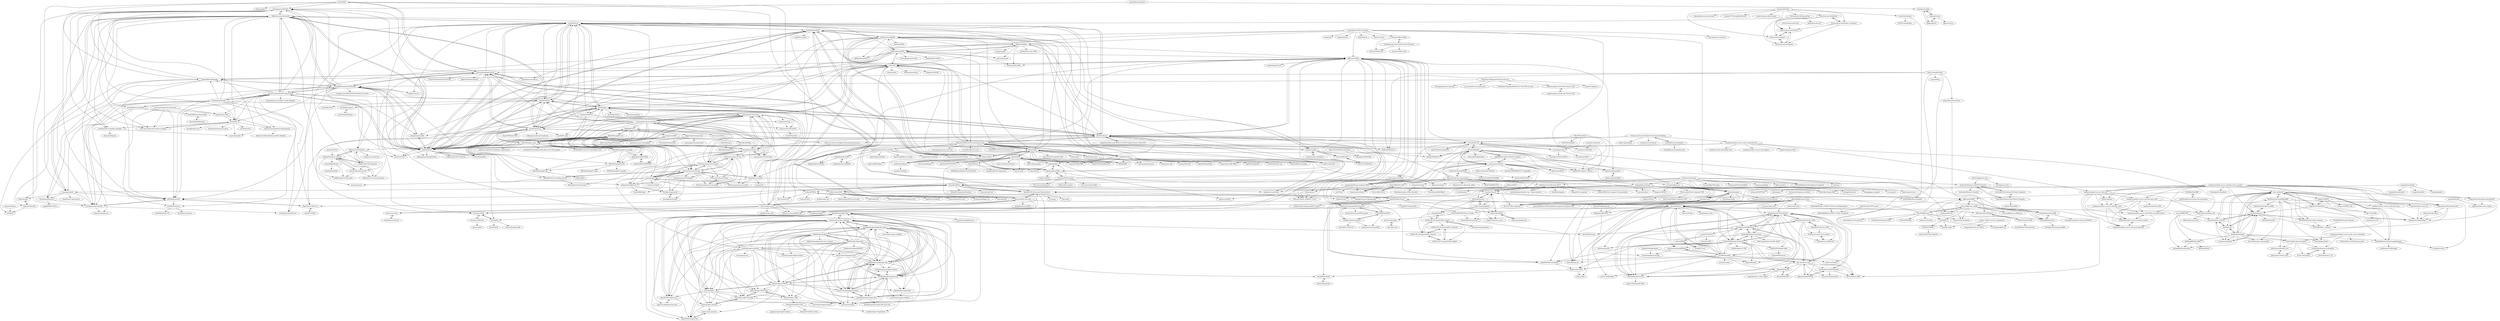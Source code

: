 digraph G {
"leuat/TRSE" -> "t-edson/P65Pas"
"leuat/TRSE" -> "martinpiper/C64Public"
"leuat/TRSE" -> "Fabrizio-Caruso/CROSS-LIB" ["e"=1]
"leuat/TRSE" -> "nurpax/petmate"
"leuat/TRSE" -> "tilleul/apple2" ["e"=1]
"leuat/TRSE" -> "slajerek/RetroDebugger"
"leuat/TRSE" -> "drmortalwombat/oscar64"
"Schweigi/assembler-simulator" -> "DutchMaker/8-bit-Breadboard-Computer"
"Schweigi/assembler-simulator" -> "trebonian/visual6502"
"Schweigi/assembler-simulator" -> "Kobzol/davis"
"Schweigi/assembler-simulator" -> "chyyuu/v8-cpu"
"Schweigi/assembler-simulator" -> "parraman/asm-simulator"
"Schweigi/assembler-simulator" -> "yasp/yasp"
"Schweigi/assembler-simulator" -> "fcambus/jsemu" ["e"=1]
"Schweigi/assembler-simulator" -> "sehugg/8bitworkshop"
"Schweigi/assembler-simulator" -> "skilldrick/6502js"
"Schweigi/assembler-simulator" -> "skilldrick/easy6502"
"Schweigi/assembler-simulator" -> "francisrstokes/16bitjs"
"Schweigi/assembler-simulator" -> "jefftranter/6502"
"ProfKelly/EASy68K" -> "prb28/m68k-instructions-documentation"
"ProfKelly/EASy68K" -> "jefftranter/68000"
"cityxen/Commodore64_Programming" -> "MonstersGoBoom/Kickassembler-Modules"
"dp111/Pi1MHz" -> "raybellis/mos120"
"redcode/Z80" -> "anotherlin/z80emu"
"redcode/Z80" -> "redcode/6502"
"redcode/Z80" -> "raxoft/z80test"
"redcode/Z80" -> "z88dk/z88dk" ["e"=1]
"redcode/Z80" -> "floooh/chips"
"redcode/Z80" -> "redcode/Zeta"
"redcode/Z80" -> "MockbaTheBorg/RunCPM" ["e"=1]
"redcode/Z80" -> "z00m128/sjasmplus" ["e"=1]
"redcode/Z80" -> "udo-munk/z80pack" ["e"=1]
"redcode/Z80" -> "wwarthen/RomWBW" ["e"=1]
"redcode/Z80" -> "kosarev/z80"
"redcode/Z80" -> "agn453/HI-TECH-Z80-C" ["e"=1]
"redcode/Z80" -> "maziac/DeZog" ["e"=1]
"redcode/Z80" -> "source-solutions/sebasic4"
"redcode/Z80" -> "SuperFabius/Z80-MBC2" ["e"=1]
"sjPlot/Relaunch64" -> "EgonOlsen71/basicv2"
"sjPlot/Relaunch64" -> "ricardoquesada/vchar64"
"sjPlot/Relaunch64" -> "mist64/80columns"
"GideonZ/ultimate_releases" -> "GideonZ/1541u-documentation"
"GideonZ/ultimate_releases" -> "GideonZ/1541ultimate"
"GideonZ/ultimate_releases" -> "xlar54/ultimateii-dos-lib"
"GideonZ/ultimate_releases" -> "markusC64/1541ultimate2"
"GideonZ/ultimate_releases" -> "DusteDdk/u64view"
"GideonZ/ultimate_releases" -> "LeifBloomquist/Ultimate64"
"DusteDdk/u64view" -> "LeifBloomquist/Ultimate64"
"DusteDdk/u64view" -> "mlund/ultimate64"
"floooh/chips" -> "floooh/chips-test"
"floooh/chips" -> "floooh/emu-info"
"floooh/chips" -> "TomHarte/CLK"
"floooh/chips" -> "redcode/Z80"
"floooh/chips" -> "anotherlin/z80emu"
"floooh/chips" -> "floooh/v6502r"
"floooh/chips" -> "mist64/perfect6502"
"floooh/chips" -> "chernandezba/zesarux" ["e"=1]
"floooh/chips" -> "cc65/cc65"
"floooh/chips" -> "Klaus2m5/6502_65C02_functional_tests"
"floooh/chips" -> "z88dk/z88dk" ["e"=1]
"floooh/chips" -> "Jean-MarcHarvengt/MCUME" ["e"=1]
"floooh/chips" -> "mist64/cbmsrc"
"floooh/chips" -> "floooh/yakc"
"floooh/chips" -> "gianlucag/mos6502"
"commanderx16/x16-emulator" -> "commanderx16/x16-docs"
"commanderx16/x16-emulator" -> "commanderx16/x16-rom"
"commanderx16/x16-emulator" -> "commanderx16/x16-demo"
"commanderx16/x16-emulator" -> "X16Community/x16-emulator"
"commanderx16/x16-emulator" -> "cc65/cc65"
"commanderx16/x16-emulator" -> "X16Community/x16-docs"
"commanderx16/x16-emulator" -> "mist64/geos"
"commanderx16/x16-emulator" -> "mist64/cbmbasic"
"commanderx16/x16-emulator" -> "fvdhoef/vera-module"
"commanderx16/x16-emulator" -> "mist64/cbmsrc"
"commanderx16/x16-emulator" -> "irmen/prog8"
"commanderx16/x16-emulator" -> "MEGA65/open-roms"
"commanderx16/x16-emulator" -> "SlithyMatt/x16-assembly-tutorial"
"commanderx16/x16-emulator" -> "mist64/c64rom"
"commanderx16/x16-emulator" -> "lgblgblgb/xemu"
"rjanicek/vice.js" -> "mborgbrant/c64js"
"rjanicek/vice.js" -> "Reggino/jsc64"
"rjanicek/vice.js" -> "Sgeo/vice32.js"
"docmarionum1/py65emu" -> "mnaberez/py65"
"cpldcpu/MCPU" -> "revaldinho/opc"
"cpldcpu/MCPU" -> "robfinch/Cores"
"cpldcpu/MCPU" -> "daveho/GALasm"
"KarolS/millfork" -> "irmen/prog8"
"KarolS/millfork" -> "emmanuel-marty/lzsa" ["e"=1]
"KarolS/millfork" -> "Zeda/Z80-Optimized-Routines" ["e"=1]
"KarolS/millfork" -> "catseye/SixtyPical"
"KarolS/millfork" -> "JetSetIlly/Gopher2600"
"KarolS/millfork" -> "nurpax/petmate"
"KarolS/millfork" -> "t-edson/P65Pas"
"KarolS/millfork" -> "EgonOlsen71/basicv2"
"KarolS/millfork" -> "sjPlot/Relaunch64"
"KarolS/millfork" -> "ilmenit/CC65-Advanced-Optimizations"
"Esshahn/spritemate" -> "micheldebree/retropixels"
"Esshahn/spritemate" -> "ricardoquesada/vchar64"
"Esshahn/spritemate" -> "petriw/Commodore64Programming"
"Esshahn/spritemate" -> "GeorgRottensteiner/C64Studio"
"Esshahn/spritemate" -> "nurpax/petmate"
"Esshahn/spritemate" -> "Chordian/sidfactory2"
"Esshahn/spritemate" -> "slajerek/RetroDebugger"
"Esshahn/spritemate" -> "mist64/c64ref"
"Esshahn/spritemate" -> "ricardoquesada/c64-misc"
"Esshahn/spritemate" -> "sjPlot/Relaunch64"
"Esshahn/spritemate" -> "cliffordcarnmo/c64-devkit"
"Esshahn/spritemate" -> "EgonOlsen71/basicv2"
"nurpax/petmate" -> "sjPlot/Relaunch64"
"nurpax/petmate" -> "ricardoquesada/vchar64"
"nurpax/petmate" -> "EgonOlsen71/petsciiator"
"nurpax/petmate" -> "cliffordcarnmo/c64-devkit"
"nurpax/petmate" -> "Sakrac/IceBro"
"nurpax/petmate" -> "Chordian/sidfactory2"
"nurpax/c64jasm" -> "ice00/jc64"
"robinhedwards/UnoCart-2600" -> "DirtyHairy/UnoCart-2600"
"robinhedwards/UnoCart-2600" -> "robinhedwards/UnoCart"
"robinhedwards/UnoCart-2600" -> "robinhedwards/UltimateCart"
"robinhedwards/UnoCart-2600" -> "rglenn/unocart2600-pcb"
"robinhedwards/UnoCart-2600" -> "robinhedwards/A8PicoCart"
"robinhedwards/UnoCart-2600" -> "Al-Nafuur/United-Carts-of-Atari"
"DirtyHairy/UnoCart-2600" -> "rglenn/unocart2600-pcb"
"DirtyHairy/UnoCart-2600" -> "Al-Nafuur/United-Carts-of-Atari"
"DirtyHairy/UnoCart-2600" -> "robinhedwards/UnoCart-2600"
"rglenn/unocart2600-pcb" -> "Al-Nafuur/United-Carts-of-Atari"
"kervinck/gigatron-rom" -> "at67/gigatron-rom"
"kervinck/gigatron-rom" -> "slu4coder/Minimal-UART-CPU-System"
"DutchmanDavid/DeluxePaint" -> "mist64/cbmsrc"
"DutchmanDavid/DeluxePaint" -> "niklasekstrom/a314" ["e"=1]
"MEGA65/open-roms" -> "MEGA65/mega65-core"
"MEGA65/open-roms" -> "DL2DW/Z80-Card_for_Commodore_C64"
"MEGA65/open-roms" -> "frntc/Sidekick64" ["e"=1]
"MEGA65/open-roms" -> "MEGA65/mega65-tools"
"MEGA65/open-roms" -> "mbarszcz-pcb/c64-rf-modulator-replacement" ["e"=1]
"MEGA65/open-roms" -> "MEGA65/mega65-user-guide"
"MEGA65/open-roms" -> "bwack/C64-Switchless-Multi-Kernal-27C256-adapter" ["e"=1]
"MEGA65/open-roms" -> "commanderx16/x16-rom"
"Arlet/verilog-6502" -> "Arlet/verilog-65C02-microcode"
"Arlet/verilog-6502" -> "robfinch/Cores"
"Arlet/verilog-6502" -> "Arlet/cpld-6502"
"Arlet/verilog-6502" -> "MorrisMA/MAM65C02-Processor-Core"
"Arlet/verilog-6502" -> "hoglet67/CoPro6502"
"Arlet/verilog-6502" -> "Arlet/verilog-65C02-fsm"
"Arlet/verilog-6502" -> "brianbennett/fpga_nes" ["e"=1]
"Arlet/verilog-6502" -> "dmsc/my6502"
"Arlet/verilog-6502" -> "jmahler/mips-cpu" ["e"=1]
"ijor/fx68k" -> "ijor/68k-undoc"
"ijor/fx68k" -> "fredrequin/j68_cpu"
"ijor/fx68k" -> "TobiFlex/TG68K.C"
"ijor/fx68k" -> "jefftranter/68000"
"mist64/c64rom" -> "mist64/cbmsrc"
"mist64/c64rom" -> "mist64/c64ref"
"mist64/c64rom" -> "mist64/kernalemu"
"mist64/c64rom" -> "mist64/cbmbasic"
"mist64/c64rom" -> "mist64/msbasic"
"mist64/c64rom" -> "mist64/dos1541"
"mist64/c64rom" -> "mist64/geos"
"mist64/c64rom" -> "cliffordcarnmo/c64-devkit"
"KevEdwards/CrazeeRiderBBC" -> "KevEdwards/Galaforce1BBC"
"KevEdwards/CrazeeRiderBBC" -> "tom-seddon/b2"
"KevEdwards/CrazeeRiderBBC" -> "stardot/beebasm"
"KevEdwards/CrazeeRiderBBC" -> "kieranhj/pop-beeb"
"KevEdwards/CrazeeRiderBBC" -> "TobyLobster/ManicMiner2021"
"KevEdwards/CrazeeRiderBBC" -> "tom-seddon/exile_disassembly"
"KevEdwards/CrazeeRiderBBC" -> "TobyLobster/ManicMiner"
"KevEdwards/CrazeeRiderBBC" -> "simondotm/bbc-micro-3d"
"KevEdwards/CrazeeRiderBBC" -> "pdjstone/archimedes-live"
"kbr-net/sdrive-max" -> "robinhedwards/UltimateCart"
"kbr-net/sdrive-max" -> "robinhedwards/UnoCart"
"kbr-net/sdrive-max" -> "robinhedwards/A8PicoCart"
"kbr-net/sdrive-max" -> "whizzosoftware/SIO2Arduino"
"kbr-net/sdrive-max" -> "HiassofT/AtariSIO"
"kbr-net/sdrive-max" -> "c0pperdragon/SIO2SD"
"kbr-net/sdrive-max" -> "fintros/SDrive-ARM"
"kbr-net/sdrive-max" -> "rossumur/littleatari810"
"kbr-net/sdrive-max" -> "RespeQt/RespeQt"
"KevEdwards/Galaforce1BBC" -> "stardot/beebasm"
"a8bit/EightBit-Atari-Fonts" -> "atarimacosx/Atari800MacX"
"a8bit/EightBit-Atari-Fonts" -> "atari800/atari800"
"a8bit/EightBit-Atari-Fonts" -> "dmsc/fastbasic"
"a8bit/EightBit-Atari-Fonts" -> "FujiNetWIFI/fujinet-firmware"
"a8bit/EightBit-Atari-Fonts" -> "Gury8/Mad-Studio"
"a8bit/EightBit-Atari-Fonts" -> "dmsc/tbxl-parser"
"a8bit/EightBit-Atari-Fonts" -> "tebe6502/Mad-Assembler"
"a8bit/EightBit-Atari-Fonts" -> "wudsn/wudsn-ide"
"a8bit/EightBit-Atari-Fonts" -> "HolgerJanz/BW-DOS"
"a8bit/EightBit-Atari-Fonts" -> "rossumur/esp_8_bit" ["e"=1]
"a8bit/EightBit-Atari-Fonts" -> "unbibium/atari64"
"a8bit/EightBit-Atari-Fonts" -> "robinhedwards/UltimateCart"
"a8bit/EightBit-Atari-Fonts" -> "jtsom/AnalogSourceCode"
"a8bit/EightBit-Atari-Fonts" -> "redhawk668/Atari-CO60472-Delay-Line-Replacement"
"a8bit/EightBit-Atari-Fonts" -> "fintros/SDrive-ARM"
"redcode/6502" -> "gianlucag/mos6502"
"redcode/6502" -> "redcode/Z80"
"redcode/6502" -> "redcode/Zeta"
"floooh/chips-test" -> "floooh/chips"
"floooh/chips-test" -> "floooh/emu-info"
"irmen/prog8" -> "X16Community/x16-docs"
"irmen/prog8" -> "X16Community/x16-emulator"
"irmen/prog8" -> "KarolS/millfork"
"irmen/prog8" -> "indigodarkwolf/box16"
"irmen/prog8" -> "meonwax/acme"
"irmen/prog8" -> "irmen/cx16shell"
"irmen/prog8" -> "X16Community/x16-rom"
"irmen/prog8" -> "tomm/fab-agon-emulator"
"irmen/prog8" -> "commanderx16/x16-docs"
"ole00/afterburner" -> "daveho/GALasm"
"ole00/afterburner" -> "simon-frankau/galette"
"ole00/afterburner" -> "psurply/ReGAL"
"ole00/afterburner" -> "peterzieba/5Vpld"
"Alarm-Siren/6502-kicad-library" -> "Klaus2m5/6502_EhBASIC_V2.22"
"Alarm-Siren/6502-kicad-library" -> "jdimeglio/SYSMON65"
"DoctorWkt/CSCv2" -> "DoctorWkt/CSCvon8"
"fesh0r/newkind" -> "markmoxon/elite-a-source-code-bbc-micro"
"scotws/TaliForth2" -> "SamCoVT/TaliForth2"
"psurply/ReGAL" -> "DuPAL-PAL-DUmper/DuPAL_Board"
"psurply/ReGAL" -> "DuPAL-PAL-DUmper/DuPAL_Analyzer"
"t-edson/P65Pas" -> "t-edson/PicPas"
"t-edson/P65Pas" -> "tebe6502/Mad-Pascal"
"t-edson/P65Pas" -> "RevCurtisP/C02"
"simon-frankau/galette" -> "daveho/GALasm"
"simon-frankau/galette" -> "hoglet67/atf15xx_yosys"
"simon-frankau/galette" -> "ole00/afterburner"
"simon-frankau/galette" -> "peterzieba/5Vpld"
"simon-frankau/galette" -> "psurply/ReGAL"
"Klaus2m5/6502_65C02_functional_tests" -> "mist64/perfect6502"
"Klaus2m5/6502_65C02_functional_tests" -> "amb5l/6502_65C02_functional_tests"
"Klaus2m5/6502_65C02_functional_tests" -> "SingleStepTests/ProcessorTests"
"Klaus2m5/6502_65C02_functional_tests" -> "gianlucag/mos6502"
"Klaus2m5/6502_65C02_functional_tests" -> "mist64/c64ref"
"Klaus2m5/6502_65C02_functional_tests" -> "jefftranter/6502"
"Klaus2m5/6502_65C02_functional_tests" -> "TomHarte/CLK"
"Klaus2m5/6502_65C02_functional_tests" -> "mist64/msbasic"
"Klaus2m5/6502_65C02_functional_tests" -> "christopherpow/nes-test-roms" ["e"=1]
"Klaus2m5/6502_65C02_functional_tests" -> "mnaberez/py65"
"Klaus2m5/6502_65C02_functional_tests" -> "corax89/chip8-test-rom" ["e"=1]
"Klaus2m5/6502_65C02_functional_tests" -> "fadden/6502bench" ["e"=1]
"Klaus2m5/6502_65C02_functional_tests" -> "cc65/cc65"
"Klaus2m5/6502_65C02_functional_tests" -> "Klaus2m5/6502_EhBASIC_V2.22"
"Klaus2m5/6502_65C02_functional_tests" -> "floooh/chips"
"mnaberez/py65" -> "scotws/TaliForth2"
"mnaberez/py65" -> "docmarionum1/py65emu"
"mnaberez/py65" -> "SamCoVT/TaliForth2"
"mnaberez/py65" -> "jdimeglio/SYSMON65"
"tebe6502/Mad-Pascal" -> "tebe6502/Mad-Assembler"
"tebe6502/Mad-Pascal" -> "dmsc/fastbasic"
"tebe6502/Mad-Pascal" -> "paulscottrobson/neo6502-firmware"
"tebe6502/Mad-Pascal" -> "ilmenit/RastaConverter"
"tebe6502/Mad-Pascal" -> "GSoftwareDevelopment/SFX-Tracker"
"tebe6502/Mad-Pascal" -> "VinsCool/RASTER-Music-Tracker"
"tebe6502/Mad-Pascal" -> "t-edson/P65Pas"
"HiassofT/AtariSIO" -> "RespeQt/RespeQt"
"rtrussell/BBCSDL" -> "mattgodbolt/owlet-editor"
"rtrussell/BBCSDL" -> "8bitkick/BBCMicroBot"
"rtrussell/BBCSDL" -> "stardot/beebem-windows"
"rtrussell/BBCSDL" -> "sarah-walker-pcem/arculator"
"rosco-m68k/rosco_m68k" -> "XarkLabs/Xosera"
"rosco-m68k/rosco_m68k" -> "jefftranter/68000"
"rosco-m68k/rosco_m68k" -> "74hc595/68k-nano"
"rosco-m68k/rosco_m68k" -> "ijor/fx68k"
"rosco-m68k/rosco_m68k" -> "transistorfet/computie"
"rosco-m68k/rosco_m68k" -> "fredrequin/j68_cpu"
"rosco-m68k/rosco_m68k" -> "ddraig68k/hardware"
"rosco-m68k/rosco_m68k" -> "rosco-m68k/rosco_m68k_pro"
"rosco-m68k/rosco_m68k" -> "crmaykish/mackerel-68k"
"tebe6502/Mad-Assembler" -> "tebe6502/Mad-Pascal"
"tebe6502/Mad-Assembler" -> "jhallen/atari-tools"
"MEGA65/mega65-user-guide" -> "MEGA65/mega65-core"
"MEGA65/mega65-user-guide" -> "MEGA65/mega65-tools"
"MEGA65/mega65-user-guide" -> "MEGA65/mega65-libc"
"MEGA65/mega65-user-guide" -> "lgblgblgb/xemu"
"MEGA65/mega65-user-guide" -> "MJoergen/C64MEGA65"
"neilsf/XC-BASIC" -> "EgonOlsen71/basicv2"
"SamCoVT/TaliForth2" -> "scotws/TaliForth2"
"prb28/m68k-instructions-documentation" -> "ProfKelly/EASy68K"
"DoctorWkt/CSCvon8" -> "DoctorWkt/CSCv2"
"commanderx16/x16-rom" -> "commanderx16/x16-docs"
"commanderx16/x16-rom" -> "commanderx16/x16-demo"
"commanderx16/x16-rom" -> "commanderx16/x16-emulator"
"commanderx16/x16-rom" -> "X16Community/x16-docs"
"commanderx16/x16-rom" -> "X16Community/x16-rom"
"commanderx16/x16-rom" -> "fvdhoef/vera-module"
"commanderx16/x16-rom" -> "MEGA65/open-roms"
"commanderx16/x16-rom" -> "indigodarkwolf/box16"
"commanderx16/x16-rom" -> "X16Community/x16-emulator"
"commanderx16/x16-rom" -> "mist64/c64rom"
"commanderx16/x16-rom" -> "SlithyMatt/x16-chasevault"
"cc65/ip65" -> "A2osX/A2osX" ["e"=1]
"cc65/ip65" -> "oliverschmidt/contiki"
"cc65/ip65" -> "itszor/gcc-6502"
"atarimacosx/Atari800MacX" -> "jtsom/AnalogSourceCode"
"atarimacosx/Atari800MacX" -> "fintros/SDrive-ARM"
"atarimacosx/Atari800MacX" -> "atari800/atari800"
"0xc64/c64" -> "jeff-1amstudios/c64-smooth-scrolling"
"0xc64/c64" -> "wizofwor/C64-assembly-examples"
"0xc64/c64" -> "cityxen/Commodore64_Programming"
"0xc64/c64" -> "0xc64/tutorials"
"0xc64/c64" -> "ktuukkan/c64-asm"
"0xc64/c64" -> "ennorehling/c64"
"0xc64/c64" -> "Esshahn/c64-prods-by-awsm"
"robfinch/Cores" -> "hoglet67/verilog-6502"
"itszor/gcc-6502" -> "itszor/gcc-6502-bits"
"itszor/gcc-6502" -> "cc65/ip65"
"jamesbates/jcpu" -> "visrealm/vrcpu"
"jamesbates/jcpu" -> "blintdesign/andor"
"jamesbates/jcpu" -> "space1649/8-bit-SAP-Breadboard-Computer-by-Space-Man"
"jamesbates/jcpu" -> "DerULF1/8bit-computer"
"jamesbates/jcpu" -> "TChapman500/EaterCPUSimulation"
"itszor/gcc-6502-bits" -> "itszor/gcc-6502"
"itszor/gcc-6502-bits" -> "fachat/usb65"
"xlar54/ultimateii-dos-lib" -> "LeifBloomquist/Ultimate64"
"xlar54/ultimateii-dos-lib" -> "GideonZ/ultimate_releases"
"xlar54/ultimateii-dos-lib" -> "GideonZ/1541u-documentation"
"GideonZ/1541u-documentation" -> "GideonZ/ultimate_releases"
"HiassofT/highspeed-sio" -> "HolgerJanz/BW-DOS"
"tebl/BE6502-Build-a-65c02-computer" -> "transitorykris/krisos"
"tebl/BE6502-Build-a-65c02-computer" -> "dbuchwald/6502"
"tebl/BE6502-Build-a-65c02-computer" -> "tebl/RC6502-Apple-1-Replica" ["e"=1]
"tebl/BE6502-Build-a-65c02-computer" -> "janroesner/sixty5o2"
"fachat/GeckOS-V2" -> "ytmytm/c64-lng"
"fachat/GeckOS-V2" -> "mist64/geos"
"fachat/GeckOS-V2" -> "ytmytm/c64-GEOS2000"
"fachat/GeckOS-V2" -> "mist64/cbmsrc"
"fachat/GeckOS-V2" -> "cc65/ip65"
"fachat/GeckOS-V2" -> "itszor/gcc-6502"
"fachat/GeckOS-V2" -> "MEGA65/open-roms"
"wizofwor/C64-assembly-examples" -> "ennorehling/c64"
"wizofwor/C64-assembly-examples" -> "wbovela/c64game"
"Wireframe-Magazine/Code-the-Classics" -> "Wireframe-Magazine/Build-Your-Own-FPS-In-Unity"
"Wireframe-Magazine/Code-the-Classics" -> "raspberrypipress/Code-the-Classics-Vol2"
"Wireframe-Magazine/Code-the-Classics" -> "lordmauve/pgzero" ["e"=1]
"Wireframe-Magazine/Code-the-Classics" -> "themagpimag/retro-gaming"
"Wireframe-Magazine/Code-the-Classics" -> "rust-gamedev/rust-game-ports" ["e"=1]
"Wireframe-Magazine/Code-the-Classics" -> "GeorgRottensteiner/C64Studio"
"davepoo/6502Emulator" -> "gianlucag/mos6502"
"davepoo/6502Emulator" -> "redcode/6502"
"davepoo/6502Emulator" -> "jefftranter/6502"
"davepoo/6502Emulator" -> "OneLoneCoder/olcNES" ["e"=1]
"davepoo/6502Emulator" -> "MicroCoreLabs/Projects" ["e"=1]
"davepoo/6502Emulator" -> "Arlet/verilog-6502"
"davepoo/6502Emulator" -> "mist64/msbasic"
"davepoo/6502Emulator" -> "bitfixer/bf-romulator" ["e"=1]
"markmoxon/elite-source-code-bbc-micro-cassette" -> "markmoxon/elite-a-source-code-bbc-micro"
"markmoxon/elite-source-code-bbc-micro-cassette" -> "stardot/beebasm"
"markmoxon/elite-source-code-bbc-micro-cassette" -> "fesh0r/newkind"
"markmoxon/elite-source-code-bbc-micro-cassette" -> "simondotm/bbc-micro-3d"
"markmoxon/elite-source-code-bbc-micro-cassette" -> "markmoxon/elite-source-code-6502-second-processor"
"markmoxon/elite-source-code-bbc-micro-cassette" -> "markmoxon/revs-source-code-bbc-micro"
"markmoxon/elite-source-code-bbc-micro-cassette" -> "markmoxon/elite-source-code-nes"
"markmoxon/elite-source-code-bbc-micro-cassette" -> "TobyLobster/ManicMiner2021"
"markmoxon/elite-source-code-bbc-micro-cassette" -> "tom-seddon/b2"
"markmoxon/elite-source-code-bbc-micro-cassette" -> "emmanuel-marty/lzsa" ["e"=1]
"markmoxon/elite-source-code-bbc-micro-cassette" -> "TobyLobster/StarshipCommand2022"
"markmoxon/elite-source-code-bbc-micro-cassette" -> "kieranhj/elite-beebasm"
"markmoxon/elite-source-code-bbc-micro-cassette" -> "markmoxon/elite-source-code-bbc-micro-disc"
"markmoxon/elite-source-code-bbc-micro-cassette" -> "0xC0DE6502/electrobots-releases"
"markmoxon/elite-source-code-bbc-micro-cassette" -> "kieranhj/pop-beeb"
"mist64/c64ref" -> "mist64/cbmsrc"
"mist64/c64ref" -> "GeorgRottensteiner/C64Studio"
"mist64/c64ref" -> "mist64/c64rom"
"mist64/c64ref" -> "mist64/geos"
"mist64/c64ref" -> "petriw/Commodore64Programming"
"mist64/c64ref" -> "mist64/cbmbasic"
"mist64/c64ref" -> "cliffordcarnmo/c64-devkit"
"mist64/c64ref" -> "jblang/supermon64"
"mist64/c64ref" -> "pi1541/Pi1541" ["e"=1]
"mist64/c64ref" -> "martinpiper/C64Public"
"mist64/c64ref" -> "frntc/Sidekick64" ["e"=1]
"mist64/c64ref" -> "drmortalwombat/oscar64"
"mist64/c64ref" -> "KimJorgensen/KungFuFlash" ["e"=1]
"mist64/c64ref" -> "wagiminator/C64-Collection" ["e"=1]
"mist64/c64ref" -> "mist64/perfect6502"
"grappendorf/homecomputer-6502" -> "transitorykris/krisos"
"grappendorf/homecomputer-6502" -> "rjw57/buri" ["e"=1]
"grappendorf/homecomputer-6502" -> "daveho/GALasm"
"grappendorf/homecomputer-6502" -> "jefftranter/6502"
"grappendorf/homecomputer-6502" -> "sethm/symon"
"ricardoquesada/vchar64" -> "Hammarberg/pixcen"
"ricardoquesada/vchar64" -> "ricardoquesada/c64-misc"
"ricardoquesada/vchar64" -> "sjPlot/Relaunch64"
"DuPAL-PAL-DUmper/DuPAL_Board" -> "DuPAL-PAL-DUmper/DuPAL_Analyzer"
"DuPAL-PAL-DUmper/DuPAL_Board" -> "pascalorama/paldumper"
"DuPAL-PAL-DUmper/DuPAL_Board" -> "psurply/ReGAL"
"DuPAL-PAL-DUmper/DuPAL_Board" -> "DuPAL-PAL-DUmper/DuPAL_Peeper"
"DuPAL-PAL-DUmper/DuPAL_Board" -> "DuPAL-PAL-DUmper/DuPAL_Firmware"
"Chordian/sidfactory2" -> "ricardoquesada/vchar64"
"Chordian/sidfactory2" -> "jpage8580/GTUltra"
"janroesner/sixty5o2" -> "dbuchwald/6502"
"janroesner/sixty5o2" -> "tebl/BE6502-Build-a-65c02-computer"
"janroesner/sixty5o2" -> "transitorykris/krisos"
"janroesner/sixty5o2" -> "Nectivio/65C02-Tool"
"janroesner/sixty5o2" -> "visrealm/hbc-56"
"janroesner/sixty5o2" -> "grappendorf/homecomputer-6502"
"janroesner/sixty5o2" -> "gfoot/simplevga6502"
"janroesner/sixty5o2" -> "jefftranter/6502"
"janroesner/sixty5o2" -> "gfoot/sdcard6502"
"janroesner/sixty5o2" -> "TomNisbet/TommyPROM"
"janroesner/sixty5o2" -> "tebl/RC6502-Apple-1-Replica" ["e"=1]
"janroesner/sixty5o2" -> "billziss-gh/arduino-6502ctl"
"janroesner/sixty5o2" -> "homebrew8088/8088-PC-Compatible" ["e"=1]
"janroesner/sixty5o2" -> "dangrie158/SAP-1"
"janroesner/sixty5o2" -> "daveho/GALasm"
"sehugg/awesome-8bitgamedev" -> "ilmenit/CC65-Advanced-Optimizations"
"MEGA65/mega65-libc" -> "Edilbert/BSA"
"FujiNetWIFI/fujinet-firmware" -> "FujiNetWIFI/fujinet-hardware"
"FujiNetWIFI/fujinet-firmware" -> "dmsc/fastbasic"
"FujiNetWIFI/fujinet-firmware" -> "robinhedwards/UltimateCart"
"FujiNetWIFI/fujinet-firmware" -> "robinhedwards/A8PicoCart"
"FujiNetWIFI/fujinet-firmware" -> "kbr-net/sdrive-max"
"FujiNetWIFI/fujinet-firmware" -> "atari800/atari800"
"FujiNetWIFI/fujinet-firmware" -> "tebe6502/Mad-Assembler"
"FujiNetWIFI/fujinet-firmware" -> "tjboldt/Apple2-IO-RPi" ["e"=1]
"FujiNetWIFI/fujinet-firmware" -> "atarimacosx/Atari800MacX"
"FujiNetWIFI/fujinet-firmware" -> "robinhedwards/UnoCart"
"FujiNetWIFI/fujinet-firmware" -> "unbibium/atari64"
"FujiNetWIFI/fujinet-firmware" -> "jhallen/atari-tools"
"FujiNetWIFI/fujinet-firmware" -> "FujiNetWIFI/fujinet-apps"
"FujiNetWIFI/fujinet-firmware" -> "ebiguy/RespeQt"
"FujiNetWIFI/fujinet-firmware" -> "fintros/SDrive-ARM"
"RespeQt/RespeQt" -> "josch1710/RespeQt"
"RespeQt/RespeQt" -> "pmandes/atari-130xe-replica"
"RespeQt/RespeQt" -> "HiassofT/AtariSIO"
"RespeQt/RespeQt" -> "robinhedwards/UnoCart"
"mist64/msbasic" -> "brajeshwar/Microsoft-BASIC-for-6502-Original-Source-Code-1978"
"mist64/msbasic" -> "mist64/cbmsrc"
"mist64/msbasic" -> "jefftranter/6502"
"mist64/msbasic" -> "mist64/c64rom"
"mist64/msbasic" -> "mist64/geos"
"mist64/msbasic" -> "mist64/cbmbasic"
"mist64/msbasic" -> "mist64/c64ref"
"mist64/msbasic" -> "Klaus2m5/6502_EhBASIC_V2.22"
"mist64/msbasic" -> "jblang/TMS9918A" ["e"=1]
"mist64/msbasic" -> "visrealm/hbc-56"
"mist64/msbasic" -> "commanderx16/x16-rom"
"mist64/msbasic" -> "wwarthen/RomWBW" ["e"=1]
"mist64/msbasic" -> "tebl/RC6502-Apple-1-Replica" ["e"=1]
"mist64/msbasic" -> "Klaus2m5/6502_65C02_functional_tests"
"mist64/msbasic" -> "davidgiven/cpm65" ["e"=1]
"DerULF1/8bit-computer" -> "jamesbates/jcpu"
"DerULF1/8bit-computer" -> "visrealm/vrcpu"
"mattgodbolt/jsbeeb" -> "stardot/b-em"
"mattgodbolt/jsbeeb" -> "tom-seddon/b2"
"mattgodbolt/jsbeeb" -> "stardot/beebem-windows"
"mattgodbolt/jsbeeb" -> "stardot/beebasm"
"mattgodbolt/jsbeeb" -> "scarybeasts/beebjit"
"mattgodbolt/jsbeeb" -> "8bitkick/BBCMicroBot"
"mattgodbolt/jsbeeb" -> "mattgodbolt/owlet-editor"
"mattgodbolt/jsbeeb" -> "KevEdwards/CrazeeRiderBBC"
"mattgodbolt/jsbeeb" -> "tom-seddon/exile_disassembly"
"mattgodbolt/jsbeeb" -> "geraldholdsworth/DiscImageManager"
"mattgodbolt/jsbeeb" -> "kieranhj/pop-beeb"
"mattgodbolt/jsbeeb" -> "sarah-walker-pcem/arculator"
"mist64/cbmbasic" -> "mist64/geos"
"mist64/cbmbasic" -> "mist64/c64ref"
"mist64/cbmbasic" -> "mist64/c64rom"
"mist64/cbmbasic" -> "mist64/cbmsrc"
"mist64/cbmbasic" -> "mist64/msbasic"
"mist64/cbmbasic" -> "EgonOlsen71/basicv2"
"mist64/cbmbasic" -> "mist64/perfect6502"
"mist64/cbmbasic" -> "jblang/supermon64"
"mist64/cbmbasic" -> "drmortalwombat/oscar64"
"mist64/cbmbasic" -> "randyrossi/bmc64" ["e"=1]
"mist64/cbmbasic" -> "frntc/Sidekick64" ["e"=1]
"mist64/cbmbasic" -> "OpenCBM/OpenCBM" ["e"=1]
"mist64/cbmbasic" -> "MEGA65/open-roms"
"mist64/cbmbasic" -> "mist64/fc3-geos"
"mist64/cbmbasic" -> "robhagemans/hoard-of-gwbasic" ["e"=1]
"dasm-assembler/dasm" -> "munsie/dasm"
"dasm-assembler/dasm" -> "stella-emu/stella" ["e"=1]
"dasm-assembler/dasm" -> "fadden/6502bench" ["e"=1]
"dasm-assembler/dasm" -> "batari-Basic/batari-Basic"
"dasm-assembler/dasm" -> "slajerek/RetroDebugger"
"dasm-assembler/dasm" -> "DNSDEBRO/Disassemblies"
"DuPAL-PAL-DUmper/DuPAL_Firmware" -> "DuPAL-PAL-DUmper/DuPAL_Analyzer"
"DuPAL-PAL-DUmper/DuPAL_Firmware" -> "DuPAL-PAL-DUmper/DuPAL_Peeper"
"jhallen/atari-tools" -> "Gury8/Mad-Studio"
"jhallen/atari-tools" -> "dmsc/mkatr"
"floooh/v6502r" -> "mist64/perfect6502"
"floooh/v6502r" -> "trebonian/visual6502"
"floooh/v6502r" -> "gdevic/Z80Explorer" ["e"=1]
"floooh/v6502r" -> "floooh/chips"
"FujiNetWIFI/fujinet-hardware" -> "robinhedwards/UnoCart"
"FujiNetWIFI/fujinet-hardware" -> "FujiNetWIFI/fujinet-firmware"
"FujiNetWIFI/fujinet-hardware" -> "robinhedwards/UltimateCart"
"FujiNetWIFI/fujinet-hardware" -> "robinhedwards/A8PicoCart"
"FujiNetWIFI/fujinet-hardware" -> "FujiNetWIFI/fujinet-apps"
"FujiNetWIFI/fujinet-hardware" -> "djtersteegc/fujinet-devkit-shield"
"JetSetIlly/Gopher2600" -> "DNSDEBRO/Disassemblies"
"JetSetIlly/Gopher2600" -> "KarolS/millfork"
"sarah-walker-pcem/arculator" -> "pdjstone/archimedes-live"
"sarah-walker-pcem/arculator" -> "scottjmoore/batman-archimedes"
"sarah-walker-pcem/arculator" -> "ArcEm-emu/ArcEm"
"sarah-walker-pcem/arculator" -> "pdjstone/arculator-wasm"
"74hc595/Amethyst" -> "visrealm/hbc-56"
"74hc595/Amethyst" -> "SuperFabius/Z80-MBC2" ["e"=1]
"74hc595/Amethyst" -> "gfoot/simplevga6502"
"74hc595/Amethyst" -> "74hc595/Ultim809"
"74hc595/Amethyst" -> "visrealm/pico-56"
"DuPAL-PAL-DUmper/DuPAL_Analyzer" -> "DuPAL-PAL-DUmper/DuPAL_Firmware"
"DuPAL-PAL-DUmper/DuPAL_Analyzer" -> "DuPAL-PAL-DUmper/DuPAL_Peeper"
"DuPAL-PAL-DUmper/DuPAL_Analyzer" -> "DuPAL-PAL-DUmper/DuPAL_Board"
"dbuchwald/6502" -> "transitorykris/krisos"
"dbuchwald/6502" -> "tebl/BE6502-Build-a-65c02-computer"
"dbuchwald/6502" -> "janroesner/sixty5o2"
"dbuchwald/6502" -> "gfoot/simplevga6502"
"dbuchwald/6502" -> "gfoot/sdcard6502"
"dbuchwald/6502" -> "visrealm/hbc-56"
"dbuchwald/6502" -> "jblang/TMS9918A" ["e"=1]
"dbuchwald/6502" -> "tebl/RC6502-Apple-1-Replica" ["e"=1]
"dbuchwald/6502" -> "chelsea6502/BeebEater"
"TobiFlex/TG68K.C" -> "robinsonb5/TG68_MiniSOC"
"rolf-electronics/The-8-bit-SAP-3" -> "michaelkamprath/eater-sap-1-improvements"
"rolf-electronics/The-8-bit-SAP-3" -> "TomNisbet/nqsap"
"rolf-electronics/The-8-bit-SAP-3" -> "blurpy/8-bit-computer"
"rolf-electronics/The-8-bit-SAP-3" -> "DerULF1/8bit-computer"
"rolf-electronics/The-8-bit-SAP-3" -> "xrayer2000/8-bit-computer-Documentation"
"raxoft/z80test" -> "MrKWatkins/ZXSpectrumNextTests" ["e"=1]
"raxoft/z80test" -> "kosarev/z80"
"raxoft/z80test" -> "brendanalford/zx-diagnostics" ["e"=1]
"8bitkick/BBCMicroBot" -> "mattgodbolt/owlet-editor"
"8bitkick/BBCMicroBot" -> "8bitkick/c64bot"
"lowbyteproductions/16-Bit-Virtual-Machine" -> "francisrstokes/vmfc"
"lowbyteproductions/16-Bit-Virtual-Machine" -> "francisrstokes/16bitjs"
"lowbyteproductions/16-Bit-Virtual-Machine" -> "maxostarr/lljsvm-ide"
"scarybeasts/beebjit" -> "stardot/beebasm"
"74hc595/68k-nano" -> "rosco-m68k/rosco_m68k"
"74hc595/68k-nano" -> "ijor/fx68k"
"74hc595/68k-nano" -> "jefftranter/68000"
"74hc595/68k-nano" -> "ProbablyNotArtyom/G-DOS"
"74hc595/68k-nano" -> "transistorfet/computie"
"74hc595/68k-nano" -> "ddraig68k/hardware"
"74hc595/68k-nano" -> "74hc595/8088sbc"
"74hc595/68k-nano" -> "zenmetsu/rhombus"
"74hc595/68k-nano" -> "daveho/GALasm"
"74hc595/68k-nano" -> "electrified/rc2014-ym2149" ["e"=1]
"visrealm/vrEmuLcd" -> "visrealm/vrEmu6502"
"batari-Basic/batari-Basic" -> "7800-devtools/7800basic"
"vascofazza/8bit-cpu" -> "visrealm/vrcpu"
"vascofazza/8bit-cpu" -> "DerULF1/8bit-computer"
"vascofazza/8bit-cpu" -> "dangrie158/SAP-1"
"vascofazza/8bit-cpu" -> "dbuchwald/6502"
"vascofazza/8bit-cpu" -> "The-Invent0r/8-bit-Computer-PCB"
"vascofazza/8bit-cpu" -> "jamesbates/jcpu"
"X16Community/x16-docs" -> "X16Community/x16-rom"
"X16Community/x16-docs" -> "X16Community/x16-emulator"
"X16Community/x16-docs" -> "commanderx16/x16-docs"
"X16Community/x16-docs" -> "fvdhoef/vera-module"
"X16Community/x16-docs" -> "X16Community/x16-user-guide"
"X16Community/x16-docs" -> "ZeroByteOrg/zsound"
"X16Community/x16-docs" -> "mwiedmann/cx16CodingInC"
"X16Community/x16-docs" -> "irmen/prog8"
"X16Community/x16-docs" -> "SlithyMatt/x16-assembly-tutorial"
"X16Community/x16-docs" -> "X16Community/x16-demo"
"X16Community/x16-docs" -> "X16Community/vera-module"
"X16Community/x16-docs" -> "Yazwh0/BitMagic"
"X16Community/x16-docs" -> "indigodarkwolf/box16"
"visrealm/vrcpu" -> "jamesbates/jcpu"
"visrealm/vrcpu" -> "DerULF1/8bit-computer"
"visrealm/vrcpu" -> "space1649/8-bit-SAP-Breadboard-Computer-by-Space-Man"
"brajeshwar/Microsoft-BASIC-for-6502-Original-Source-Code-1978" -> "mist64/msbasic"
"commanderx16/x16-docs" -> "commanderx16/x16-rom"
"commanderx16/x16-docs" -> "commanderx16/x16-demo"
"commanderx16/x16-docs" -> "X16Community/x16-docs"
"commanderx16/x16-docs" -> "commanderx16/x16-emulator"
"commanderx16/x16-docs" -> "fvdhoef/vera-module"
"commanderx16/x16-docs" -> "X16Community/x16-rom"
"commanderx16/x16-docs" -> "irmen/prog8"
"commanderx16/x16-docs" -> "X16Community/x16-emulator"
"commanderx16/x16-docs" -> "indigodarkwolf/box16"
"commanderx16/x16-docs" -> "SlithyMatt/x16-assembly-tutorial"
"ilmenit/CC65-Advanced-Optimizations" -> "sehugg/awesome-8bitgamedev"
"ilmenit/CC65-Advanced-Optimizations" -> "fo-fo/ngin" ["e"=1]
"ilmenit/CC65-Advanced-Optimizations" -> "llvm-mos/llvm-mos-sdk"
"ilmenit/CC65-Advanced-Optimizations" -> "drmortalwombat/oscar64"
"ilmenit/CC65-Advanced-Optimizations" -> "clbr/neslib" ["e"=1]
"ilmenit/CC65-Advanced-Optimizations" -> "Gury8/Mad-Studio"
"gfoot/compvideo6502" -> "gfoot/simplevga6502"
"lvd2/ay-3-8910_reverse_engineered" -> "mengstr/Discrete-AY-3-8910"
"lvd2/ay-3-8910_reverse_engineered" -> "ijor/68k-undoc"
"ytmytm/c64-lng" -> "ytmytm/c64-GEOS2000"
"whitequark/prjbureau" -> "peterzieba/5Vpld"
"jeff-1amstudios/c64-smooth-scrolling" -> "0xc64/c64"
"7800-devtools/7800basic" -> "7800-devtools/a7800"
"7800-devtools/a7800" -> "7800-devtools/7800basic"
"7800-devtools/a7800" -> "emu7800/emu7800.github.io"
"ilmenit/AdamIsMe" -> "Gury8/Mad-Studio"
"mikulski-lab/C25953-emmu" -> "redhawk668/Atari-600XL-S-Video-Composite"
"commanderx16/x16-demo" -> "commanderx16/x16-docs"
"commanderx16/x16-demo" -> "commanderx16/x16-rom"
"X16Community/x16-demo" -> "X16Community/x16-user-guide"
"Sakrac/IceBro" -> "Sakrac/IceBroLite"
"ytmytm/c64-GEOS2000" -> "mist64/TopDesk"
"FujiNetWIFI/fujinet-apps" -> "FujiNetWIFI/servers"
"MEGA65/mega65-tools" -> "MEGA65/mega65-weeip"
"MEGA65/mega65-tools" -> "MEGA65/mega65-libc"
"MEGA65/mega65-tools" -> "MEGA65/mega65-examples"
"jefftranter/6502" -> "mist64/msbasic"
"jefftranter/6502" -> "Klaus2m5/6502_EhBASIC_V2.22"
"jefftranter/6502" -> "fadden/6502bench" ["e"=1]
"jefftranter/6502" -> "scotws/TaliForth2"
"jefftranter/6502" -> "sethm/symon"
"jefftranter/6502" -> "visrealm/hbc-56"
"jefftranter/6502" -> "grappendorf/homecomputer-6502"
"jefftranter/6502" -> "dschmenk/PLASMA" ["e"=1]
"jefftranter/6502" -> "davidgiven/cpm65" ["e"=1]
"jefftranter/6502" -> "picocomputer/rp6502"
"jefftranter/6502" -> "profdc9/Apple2Card" ["e"=1]
"jefftranter/6502" -> "cc65/cc65"
"jefftranter/6502" -> "paulscottrobson/neo6502-firmware"
"jefftranter/6502" -> "jblang/TMS9918A" ["e"=1]
"jefftranter/6502" -> "tebl/RC6502-Apple-1-Replica" ["e"=1]
"stardot/beebasm" -> "KevEdwards/Galaforce1BBC"
"stardot/beebasm" -> "scarybeasts/beebjit"
"stardot/beebasm" -> "0xC0DE6502/e-_releases"
"stardot/beebasm" -> "0xC0DE6502/electrobots-releases"
"stardot/beebasm" -> "stardot/b-em"
"stardot/beebasm" -> "stardot/beebem-windows"
"stardot/beebasm" -> "tom-seddon/b2"
"stardot/beebasm" -> "8bitkick/PlayUEF"
"historicalsource/defender" -> "historicalsource/williams-soundroms"
"historicalsource/defender" -> "historicalsource/joust"
"historicalsource/defender" -> "historicalsource/stargate"
"historicalsource/defender" -> "historicalsource/robotron"
"historicalsource/williams-soundroms" -> "historicalsource/defender"
"historicalsource/williams-soundroms" -> "historicalsource/stargate"
"historicalsource/williams-soundroms" -> "historicalsource/robotron"
"michaelkamprath/eater-sap-1-improvements" -> "rolf-electronics/The-8-bit-SAP-3"
"0xC0DE6502/electrobots-releases" -> "0xC0DE6502/e-_releases"
"slajerek/RetroDebugger" -> "Sakrac/IceBroLite"
"slajerek/RetroDebugger" -> "drmortalwombat/oscar64"
"slajerek/RetroDebugger" -> "Chordian/sidfactory2"
"slajerek/RetroDebugger" -> "sjPlot/Relaunch64"
"slajerek/RetroDebugger" -> "GeorgRottensteiner/C64Studio"
"slajerek/RetroDebugger" -> "martinpiper/C64Public"
"slajerek/RetroDebugger" -> "ice00/jc64"
"visrealm/hbc-56" -> "visrealm/vrEmuTms9918"
"visrealm/hbc-56" -> "visrealm/pico-56"
"visrealm/hbc-56" -> "jblang/TMS9918A" ["e"=1]
"visrealm/hbc-56" -> "visrealm/vrEmu6502"
"visrealm/hbc-56" -> "dbuchwald/6502"
"visrealm/hbc-56" -> "AndersBNielsen/abn6502"
"visrealm/hbc-56" -> "fvdhoef/vera-module"
"visrealm/hbc-56" -> "picocomputer/rp6502"
"visrealm/hbc-56" -> "crmaykish/mackerel-68k"
"mwenge/defender" -> "historicalsource/defender"
"mwenge/defender" -> "historicalsource/williams-soundroms"
"mwenge/defender" -> "erkyrath/infocom-zcode-terps" ["e"=1]
"mwenge/defender" -> "blondie7575/ChoplifterReverse" ["e"=1]
"mwenge/defender" -> "historicalsource/joust"
"mwenge/defender" -> "earok/scorpion-editor-demos" ["e"=1]
"mwenge/defender" -> "DutchmanDavid/DeluxePaint"
"mwenge/defender" -> "lwiest/StarRaiders"
"mwenge/defender" -> "historicalsource/robotron"
"TomHarte/CLK" -> "chernandezba/zesarux" ["e"=1]
"TomHarte/CLK" -> "floooh/chips"
"TomHarte/CLK" -> "openMSX/openMSX" ["e"=1]
"TomHarte/CLK" -> "dbalsom/martypc" ["e"=1]
"TomHarte/CLK" -> "z88dk/z88dk" ["e"=1]
"TomHarte/CLK" -> "MockbaTheBorg/RunCPM" ["e"=1]
"TomHarte/CLK" -> "emmanuel-marty/lzsa" ["e"=1]
"TomHarte/CLK" -> "Fabrizio-Caruso/CROSS-LIB" ["e"=1]
"TomHarte/CLK" -> "Klaus2m5/6502_65C02_functional_tests"
"TomHarte/CLK" -> "mist64/cbmsrc"
"TomHarte/CLK" -> "AppleWin/AppleWin" ["e"=1]
"TomHarte/CLK" -> "FrodeSolheim/fs-uae" ["e"=1]
"TomHarte/CLK" -> "dirkwhoffmann/vAmiga" ["e"=1]
"TomHarte/CLK" -> "tonioni/WinUAE" ["e"=1]
"TomHarte/CLK" -> "randyrossi/bmc64" ["e"=1]
"zylin/zpu" -> "zylin/zpugcc"
"zylin/zpu" -> "robinsonb5/ZPUFlex"
"llvm-mos/llvm-mos" -> "llvm-mos/llvm-mos-sdk"
"llvm-mos/llvm-mos" -> "ilmenit/CC65-Advanced-Optimizations"
"llvm-mos/llvm-mos" -> "itszor/gcc-6502"
"llvm-mos/llvm-mos" -> "davidgiven/cpm65" ["e"=1]
"llvm-mos/llvm-mos" -> "mrk-its/rust-mos"
"llvm-mos/llvm-mos" -> "cc65/ip65"
"llvm-mos/llvm-mos" -> "cc65/cc65"
"llvm-mos/llvm-mos" -> "onnokort/semu-c64" ["e"=1]
"llvm-mos/llvm-mos" -> "mist64/perfect6502"
"llvm-mos/llvm-mos" -> "drmortalwombat/oscar64"
"llvm-mos/llvm-mos" -> "Fabrizio-Caruso/CROSS-LIB" ["e"=1]
"llvm-mos/llvm-mos" -> "jefftranter/6502"
"llvm-mos/llvm-mos" -> "TobyLobster/multiply_test"
"llvm-mos/llvm-mos-sdk" -> "llvm-mos/llvm-mos"
"llvm-mos/llvm-mos-sdk" -> "drmortalwombat/oscar64"
"llvm-mos/llvm-mos-sdk" -> "mrk-its/rust-mos"
"llvm-mos/llvm-mos-sdk" -> "ilmenit/CC65-Advanced-Optimizations"
"llvm-mos/llvm-mos-sdk" -> "itszor/gcc-6502"
"llvm-mos/llvm-mos-sdk" -> "davidgiven/cpm65" ["e"=1]
"llvm-mos/llvm-mos-sdk" -> "irmen/prog8"
"llvm-mos/llvm-mos-sdk" -> "tebe6502/Mad-Assembler"
"llvm-mos/llvm-mos-sdk" -> "beholdnec/llvm-m6502"
"heyigor/FortApocalypse" -> "jtsom/AnalogSourceCode"
"heyigor/FortApocalypse" -> "ebiguy/RespeQt"
"MagerValp/u4remastered" -> "Drunella/u5remastered"
"MagerValp/u4remastered" -> "sean-gugler/u4remastered"
"MagerValp/u4remastered" -> "ergonomy-joe/u4-decompiled" ["e"=1]
"gianlucag/mos6502" -> "redcode/6502"
"gianlucag/mos6502" -> "Klaus2m5/6502_65C02_functional_tests"
"gianlucag/mos6502" -> "mist64/perfect6502"
"gianlucag/mos6502" -> "davepoo/6502Emulator"
"gianlucag/mos6502" -> "makarcz/vm6502"
"gianlucag/mos6502" -> "haldean/x6502"
"TobyLobster/ManicMiner2021" -> "TobyLobster/ManicMiner"
"TobyLobster/ManicMiner2021" -> "TobyLobster/jsw2021"
"TobyLobster/ManicMiner2021" -> "0xC0DE6502/e-_releases"
"Sakrac/IceBroLite" -> "Sakrac/IceBro"
"Sakrac/IceBroLite" -> "ice00/jc64"
"slu4coder/Minimal-UART-CPU-System" -> "slu4coder/The-Minimal-64-Home-Computer"
"slu4coder/Minimal-UART-CPU-System" -> "slu4coder/Minimal-Terminal"
"slu4coder/Minimal-UART-CPU-System" -> "slu4coder/Minimal-64x4-Home-Computer"
"historicalsource/robotron" -> "historicalsource/stargate"
"historicalsource/robotron" -> "historicalsource/joust"
"markmoxon/elite-source-code-6502-second-processor" -> "markmoxon/elite-source-code-bbc-master"
"markmoxon/elite-source-code-6502-second-processor" -> "markmoxon/elite-source-code-acorn-electron"
"markmoxon/elite-source-code-bbc-micro-disc" -> "markmoxon/elite-source-code-6502-second-processor"
"markmoxon/elite-source-code-bbc-micro-disc" -> "markmoxon/elite-source-code-bbc-master"
"markmoxon/elite-source-code-bbc-micro-disc" -> "markmoxon/elite-source-code-acorn-electron"
"markmoxon/elite-source-code-bbc-micro-disc" -> "markmoxon/revs-source-code-bbc-micro"
"markmoxon/elite-source-code-bbc-micro-disc" -> "markmoxon/elite-a-source-code-bbc-micro"
"markmoxon/elite-source-code-bbc-micro-disc" -> "markmoxon/teletext-elite"
"markmoxon/elite-source-code-bbc-master" -> "markmoxon/elite-source-code-acorn-electron"
"markmoxon/elite-source-code-bbc-master" -> "markmoxon/elite-source-code-6502-second-processor"
"lgblgblgb/xemu" -> "MEGA65/mega65-core"
"lgblgblgb/xemu" -> "MEGA65/mega65-user-guide"
"lgblgblgb/xemu" -> "istvan-v/ep128emu"
"lgblgblgb/xemu" -> "sy2002/MiSTer2MEGA65"
"lgblgblgb/xemu" -> "smnjameson/S65"
"lgblgblgb/xemu" -> "MJoergen/C64MEGA65"
"lgblgblgb/xemu" -> "MagerValp/u4remastered"
"lgblgblgb/xemu" -> "MEGA65/mega65-tools"
"Gury8/Mad-Studio" -> "ilmenit/AdamIsMe"
"anotherlin/z80emu" -> "redcode/Z80"
"anotherlin/z80emu" -> "jsanchezv/z80cpp" ["e"=1]
"whizzosoftware/SIO2Arduino" -> "fintros/SDrive-ARM"
"whizzosoftware/SIO2Arduino" -> "c0pperdragon/SIO2SD"
"whizzosoftware/SIO2Arduino" -> "rossumur/littleatari810"
"whizzosoftware/SIO2Arduino" -> "robinhedwards/UltimateCart"
"sy2002/MiSTer2MEGA65" -> "MJoergen/C64MEGA65"
"The-Invent0r/8-bit-Computer-PCB" -> "The-Invent0r/6502-Computer-PCB"
"The-Invent0r/8-bit-Computer-PCB" -> "config101/Bravo"
"mist64/kernalemu" -> "mist64/cbm6502asm"
"markmoxon/elite-a-source-code-bbc-micro" -> "markmoxon/elite-source-code-acorn-electron"
"markmoxon/elite-a-source-code-bbc-micro" -> "markmoxon/elite-source-code-6502-second-processor"
"markmoxon/elite-a-source-code-bbc-micro" -> "markmoxon/elite-source-code-bbc-master"
"gfoot/simplevga6502" -> "gfoot/compvideo6502"
"historicalsource/sinistar" -> "historicalsource/robotron"
"chironb/ChiCLI" -> "GideonZ/ultimate_releases"
"wiebow/tetris.c64" -> "cityxen/Commodore64_Programming"
"wiebow/tetris.c64" -> "0xc64/c64"
"indigodarkwolf/box16" -> "Yazwh0/BitMagic"
"indigodarkwolf/box16" -> "ZeroByteOrg/zsound"
"dmsc/lzss-sap" -> "mrk-its/web-pokey"
"mrk-its/rust-mos" -> "mlund/mos-hardware"
"fieserWolF/ditheridoo" -> "fieserWolF/convertron3000"
"historicalsource/joust" -> "historicalsource/robotron"
"historicalsource/joust" -> "historicalsource/stargate"
"historicalsource/stargate" -> "historicalsource/robotron"
"historicalsource/stargate" -> "historicalsource/joust"
"mist64/cbm6502asm" -> "mist64/kernalemu"
"MJoergen/C64MEGA65" -> "sy2002/MiSTer2MEGA65"
"MJoergen/C64MEGA65" -> "MEGA65/mega65-tools"
"ddraig68k/hardware" -> "ProbablyNotArtyom/emu68k"
"ddraig68k/hardware" -> "crmaykish/mackerel-68k"
"redhawk668/Atari-CO60472-Delay-Line-Replacement" -> "redhawk668/Atari-600XL-S-Video-Composite"
"SlithyMatt/x16-assembly-tutorial" -> "X16Community/x16-docs"
"SlithyMatt/x16-assembly-tutorial" -> "SlithyMatt/x16-chasevault"
"geraldholdsworth/DiscImageManager" -> "robcfg/retrotools"
"geraldholdsworth/DiscImageManager" -> "monkeyman79/dfsimage"
"geraldholdsworth/DiscImageManager" -> "tom-seddon/b2"
"X16Community/x16-rom" -> "X16Community/x16-user-guide"
"X16Community/x16-rom" -> "X16Community/x16-docs"
"X16Community/x16-rom" -> "X16Community/vera-module"
"X16Community/x16-rom" -> "X16Community/x16-emulator"
"X16Community/x16-rom" -> "X16Community/x16-demo"
"markmoxon/elite-source-code-acorn-electron" -> "markmoxon/elite-source-code-bbc-master"
"TobyLobster/jsw2021" -> "TobyLobster/ManicMiner"
"HolgerJanz/BW-DOS" -> "josch1710/RespeQt"
"DuPAL-PAL-DUmper/DuPAL_Peeper" -> "DuPAL-PAL-DUmper/DuPAL_Analyzer"
"DuPAL-PAL-DUmper/DuPAL_Peeper" -> "DuPAL-PAL-DUmper/DuPAL_Firmware"
"qurm/BirdStrike" -> "ajgbarnes/bbc-micro-repton"
"skilldrick/6502js" -> "skilldrick/easy6502"
"skilldrick/6502js" -> "dschmenk/PLASMA" ["e"=1]
"skilldrick/6502js" -> "cc65/cc65"
"skilldrick/6502js" -> "camsaul/nesasm" ["e"=1]
"skilldrick/6502js" -> "fachat/GeckOS-V2"
"skilldrick/6502js" -> "cliffordcarnmo/c64-devkit"
"skilldrick/6502js" -> "petriw/Commodore64Programming"
"skilldrick/6502js" -> "jefftranter/6502"
"skilldrick/6502js" -> "johnidm/asm-atari-2600"
"skilldrick/6502js" -> "freem/asm6f" ["e"=1]
"skilldrick/6502js" -> "mnaberez/py65"
"skilldrick/6502js" -> "mist64/msbasic"
"fvdhoef/vera-module" -> "X16Community/x16-docs"
"fvdhoef/vera-module" -> "indigodarkwolf/box16"
"fvdhoef/vera-module" -> "X16Community/vera-module"
"fvdhoef/vera-module" -> "XarkLabs/Xosera"
"fvdhoef/vera-module" -> "jotego/jt51" ["e"=1]
"fvdhoef/vera-module" -> "commanderx16/x16-docs"
"hoglet67/MMFS" -> "sweharris/MMB_Utils"
"hoglet67/MMFS" -> "hoglet67/PiTubeDirect"
"hoglet67/MMFS" -> "dp111/Pi1MHz"
"hoglet67/MMFS" -> "robcfg/retrotools"
"micheldebree/retropixels" -> "Hammarberg/pixcen"
"micheldebree/retropixels" -> "ricardoquesada/vchar64"
"micheldebree/retropixels" -> "fieserWolF/convertron3000"
"micheldebree/retropixels" -> "wiebow/tetris.c64"
"TobyLobster/StarshipCommand2022" -> "TobyLobster/ManicMiner"
"TobyLobster/StarshipCommand2022" -> "ajgbarnes/bbc-micro-repton"
"skilldrick/easy6502" -> "skilldrick/6502js"
"skilldrick/easy6502" -> "cc65/cc65"
"skilldrick/easy6502" -> "skilldrick/easyforth" ["e"=1]
"skilldrick/easy6502" -> "trebonian/visual6502"
"skilldrick/easy6502" -> "jefftranter/6502"
"skilldrick/easy6502" -> "dschmenk/PLASMA" ["e"=1]
"skilldrick/easy6502" -> "mist64/c64ref"
"skilldrick/easy6502" -> "jblang/supermon64"
"skilldrick/easy6502" -> "christopherpow/nesicide" ["e"=1]
"skilldrick/easy6502" -> "jkotlinski/durexforth" ["e"=1]
"skilldrick/easy6502" -> "mist64/cbmsrc"
"skilldrick/easy6502" -> "itszor/gcc-6502"
"skilldrick/easy6502" -> "mist64/cbmbasic"
"skilldrick/easy6502" -> "floooh/chips"
"skilldrick/easy6502" -> "camsaul/nesasm" ["e"=1]
"robinhedwards/UltimateCart" -> "robinhedwards/UnoCart"
"robinhedwards/UltimateCart" -> "robinhedwards/A8PicoCart"
"robinhedwards/UltimateCart" -> "kbr-net/sdrive-max"
"robinhedwards/UltimateCart" -> "whizzosoftware/SIO2Arduino"
"robinhedwards/UltimateCart" -> "RespeQt/RespeQt"
"robinhedwards/UltimateCart" -> "robinhedwards/UnoCart-2600"
"robinhedwards/UltimateCart" -> "FujiNetWIFI/fujinet-hardware"
"robinhedwards/UltimateCart" -> "FujiNetWIFI/fujinet-firmware"
"robinhedwards/UltimateCart" -> "c0pperdragon/SIO2SD"
"robinhedwards/UltimateCart" -> "ebiguy/RespeQt"
"mist64/perfect6502" -> "Klaus2m5/6502_65C02_functional_tests"
"mist64/perfect6502" -> "trebonian/visual6502"
"mist64/perfect6502" -> "mist64/c64ref"
"mist64/perfect6502" -> "mist64/cbmsrc"
"mist64/perfect6502" -> "floooh/v6502r"
"mist64/perfect6502" -> "mist64/cbmbasic"
"mist64/perfect6502" -> "gianlucag/mos6502"
"mist64/perfect6502" -> "johanberntsson/ozmoo" ["e"=1]
"mist64/perfect6502" -> "mist64/pucrunch"
"mist64/perfect6502" -> "mnaberez/py65"
"mist64/perfect6502" -> "redcode/6502"
"drmortalwombat/oscar64" -> "llvm-mos/llvm-mos-sdk"
"drmortalwombat/oscar64" -> "ilmenit/CC65-Advanced-Optimizations"
"drmortalwombat/oscar64" -> "neilsf/xc-basic3"
"drmortalwombat/oscar64" -> "mist64/c64ref"
"drmortalwombat/oscar64" -> "GeorgRottensteiner/C64Studio"
"drmortalwombat/oscar64" -> "slajerek/RetroDebugger"
"drmortalwombat/oscar64" -> "drmortalwombat/OscarTutorials"
"drmortalwombat/oscar64" -> "martinpiper/C64Public"
"drmortalwombat/oscar64" -> "irmen/prog8"
"drmortalwombat/oscar64" -> "mist64/cbmbasic"
"drmortalwombat/oscar64" -> "johanberntsson/ozmoo" ["e"=1]
"drmortalwombat/oscar64" -> "leuat/TRSE"
"drmortalwombat/oscar64" -> "mist64/cbmsrc"
"drmortalwombat/oscar64" -> "idolpx/meatloaf-archived" ["e"=1]
"drmortalwombat/oscar64" -> "frntc/SIDKick-pico" ["e"=1]
"SingleStepTests/ProcessorTests" -> "SingleStepTests/65x02"
"SingleStepTests/ProcessorTests" -> "SingleStepTests/m68000"
"SingleStepTests/ProcessorTests" -> "ijor/68k-undoc"
"SingleStepTests/ProcessorTests" -> "adtennant/GameboyCPUTests" ["e"=1]
"SingleStepTests/ProcessorTests" -> "Klaus2m5/6502_65C02_functional_tests"
"SingleStepTests/ProcessorTests" -> "dirkwhoffmann/Moira" ["e"=1]
"SingleStepTests/ProcessorTests" -> "SingleStepTests/680x0"
"SingleStepTests/ProcessorTests" -> "flamewing/68k-bcd-verifier"
"SingleStepTests/ProcessorTests" -> "SingleStepTests/z80"
"markmoxon/revs-source-code-bbc-micro" -> "TobyLobster/ManicMiner"
"ilmenit/RastaConverter" -> "dmsc/tbxl-parser"
"crmaykish/mackerel-68k" -> "ddraig68k/hardware"
"crmaykish/mackerel-68k" -> "crmaykish/mackerel-uclinux-20160919"
"c0pperdragon/SIO2SD" -> "whizzosoftware/SIO2Arduino"
"c0pperdragon/SIO2SD" -> "kbr-net/sdrive-max"
"picocomputer/rp6502" -> "OLIMEX/Neo6502"
"picocomputer/rp6502" -> "paulscottrobson/neo6502-firmware"
"Reggino/jsc64" -> "rjanicek/vice.js"
"Reggino/jsc64" -> "mborgbrant/c64js"
"ZeroByteOrg/zsound" -> "mooinglemur/zsmkit"
"pdjstone/arculator-wasm" -> "pdjstone/archimedes-live"
"pdjstone/archimedes-live" -> "pdjstone/arculator-wasm"
"mrk-its/web-pokey" -> "dmsc/lzss-sap"
"scottjmoore/batman-archimedes" -> "ArcEm-emu/ArcEm"
"scottjmoore/batman-archimedes" -> "arkiruthis/armv2_3D"
"hoglet67/PiTubeDirect" -> "hoglet67/MMFS"
"hoglet67/PiTubeDirect" -> "tom-seddon/b2"
"hoglet67/PiTubeDirect" -> "dp111/Pi1MHz"
"hoglet67/PiTubeDirect" -> "stardot/beebasm"
"hoglet67/PiTubeDirect" -> "geraldholdsworth/DiscImageManager"
"marioballano/emudore" -> "mborgbrant/c64js"
"marioballano/emudore" -> "martinpiper/C64Public"
"OLIMEX/AgonLight2" -> "breakintoprogram/agon-bbc-basic"
"OLIMEX/AgonLight2" -> "envenomator/agon-ez80asm"
"OLIMEX/AgonLight2" -> "lennart-benschop/agon-utilities"
"OLIMEX/AgonLight2" -> "TheByteAttic/AgonLight"
"OLIMEX/AgonLight2" -> "pcawte/AgDev"
"OLIMEX/AgonLight2" -> "sabotrax/agon-software"
"OLIMEX/AgonLight2" -> "breakintoprogram/agon-mos"
"OLIMEX/AgonLight2" -> "nihirash/Agon-CPM2.2"
"OLIMEX/AgonLight2" -> "envenomator/Agon"
"OLIMEX/AgonLight2" -> "oldpatientsea/agon-bbc-basic-manual"
"OLIMEX/AgonLight2" -> "schur/Agon-Light-Assembly"
"OLIMEX/AgonLight2" -> "nihirash/Agon-rokky"
"OLIMEX/AgonLight2" -> "breakintoprogram/agon-vdp"
"OLIMEX/AgonLight2" -> "astralaster/agon-light-emulator"
"OLIMEX/AgonLight2" -> "lennart-benschop/agon-forth"
"Al-Nafuur/United-Carts-of-Atari" -> "rglenn/unocart2600-pcb"
"lwiest/StarRaiders" -> "dmsc/fastbasic"
"lwiest/StarRaiders" -> "XioNYC/StarRaiders"
"TheByteAttic/AgonLight" -> "OLIMEX/AgonLight2"
"TheByteAttic/AgonLight" -> "breakintoprogram/agon-bbc-basic"
"TheByteAttic/AgonLight" -> "breakintoprogram/agon-mos"
"TheByteAttic/AgonLight" -> "breakintoprogram/agon-vdp"
"TheByteAttic/AgonLight" -> "envenomator/agon-ez80asm"
"TheByteAttic/AgonLight" -> "nihirash/Agon-CPM2.2"
"TheByteAttic/AgonLight" -> "breakintoprogram/agon-docs"
"TheByteAttic/AgonLight" -> "TheByteAttic/AgonORIGINS"
"TheByteAttic/AgonLight" -> "tomm/fab-agon-emulator"
"TheByteAttic/AgonLight" -> "lennart-benschop/agon-utilities"
"TheByteAttic/AgonLight" -> "pcawte/AgDev"
"TheByteAttic/AgonLight" -> "AgonPlatform/agon-vdp"
"TheByteAttic/AgonLight" -> "envenomator/Agon"
"TheByteAttic/AgonLight" -> "sabotrax/agon-software"
"TheByteAttic/AgonLight" -> "schur/Agon-Light-Assembly"
"breakintoprogram/agon-bbc-basic" -> "breakintoprogram/agon-mos"
"breakintoprogram/agon-bbc-basic" -> "breakintoprogram/agon-vdp"
"breakintoprogram/agon-bbc-basic" -> "envenomator/agon-ez80asm"
"breakintoprogram/agon-bbc-basic" -> "breakintoprogram/agon-projects"
"breakintoprogram/agon-bbc-basic" -> "lennart-benschop/agon-utilities"
"breakintoprogram/agon-bbc-basic" -> "envenomator/agon-vdpflash"
"breakintoprogram/agon-bbc-basic" -> "breakintoprogram/agon-docs"
"breakintoprogram/agon-bbc-basic" -> "AgonPlatform/agon-flash"
"breakintoprogram/agon-bbc-basic" -> "OLIMEX/AgonLight2"
"breakintoprogram/agon-bbc-basic" -> "envenomator/Agon"
"breakintoprogram/agon-bbc-basic" -> "AgonPlatform/agon-mos"
"breakintoprogram/agon-bbc-basic" -> "nihirash/Agon-CPM2.2"
"breakintoprogram/agon-mos" -> "breakintoprogram/agon-vdp"
"breakintoprogram/agon-mos" -> "breakintoprogram/agon-bbc-basic"
"breakintoprogram/agon-mos" -> "envenomator/agon-ez80asm"
"breakintoprogram/agon-mos" -> "breakintoprogram/agon-docs"
"breakintoprogram/agon-mos" -> "breakintoprogram/agon-projects"
"breakintoprogram/agon-mos" -> "lennart-benschop/agon-utilities"
"breakintoprogram/agon-mos" -> "AgonPlatform/agon-flash"
"breakintoprogram/agon-mos" -> "envenomator/Agon"
"breakintoprogram/agon-mos" -> "nihirash/Agon-CPM2.2"
"breakintoprogram/agon-mos" -> "envenomator/agon-sokoban"
"lennart-benschop/agon-utilities" -> "breakintoprogram/agon-docs"
"lennart-benschop/agon-utilities" -> "envenomator/Agon"
"lennart-benschop/agon-utilities" -> "breakintoprogram/agon-mos"
"lennart-benschop/agon-utilities" -> "breakintoprogram/agon-vdp"
"lennart-benschop/agon-utilities" -> "envenomator/agon-ez80asm"
"envenomator/agon-sokoban" -> "LuzrBum/Agon-OregonTrail"
"Museum-of-Art-and-Digital-Entertainment/macross" -> "RevCurtisP/C02"
"VinsCool/RASTER-Music-Tracker" -> "mrk-its/web-pokey"
"VinsCool/RASTER-Music-Tracker" -> "ilmenit/RastaConverter"
"kevinawalsh/logisim-evolution" -> "TChapman500/EaterCPUSimulation"
"smnjameson/S65" -> "RetroCogs/Mega65Tutorials"
"smnjameson/S65" -> "MEGA65/m65dbg"
"breakintoprogram/agon-vdp" -> "breakintoprogram/agon-mos"
"breakintoprogram/agon-vdp" -> "breakintoprogram/agon-bbc-basic"
"breakintoprogram/agon-vdp" -> "envenomator/agon-ez80asm"
"breakintoprogram/agon-vdp" -> "breakintoprogram/agon-docs"
"breakintoprogram/agon-vdp" -> "nihirash/Agon-CPM2.2"
"breakintoprogram/agon-vdp" -> "lennart-benschop/agon-utilities"
"breakintoprogram/agon-vdp" -> "breakintoprogram/agon-projects"
"breakintoprogram/agon-vdp" -> "AgonPlatform/agon-flash"
"breakintoprogram/agon-vdp" -> "AgonPlatform/agon-vdp"
"mborgbrant/c64js" -> "rjanicek/vice.js"
"mborgbrant/c64js" -> "Reggino/jsc64"
"AgonPlatform/agon-flash" -> "envenomator/agon-sokoban"
"envenomator/agon-ez80asm" -> "breakintoprogram/agon-mos"
"envenomator/agon-ez80asm" -> "breakintoprogram/agon-vdp"
"envenomator/agon-ez80asm" -> "breakintoprogram/agon-docs"
"envenomator/agon-ez80asm" -> "AgonPlatform/agon-vdp"
"envenomator/agon-ez80asm" -> "AgonPlatform/agon-mos"
"envenomator/agon-ez80asm" -> "pcawte/AgDev"
"envenomator/agon-ez80asm" -> "schur/Agon-Light-Assembly"
"envenomator/agon-ez80asm" -> "nihirash/Agon-MOS-Tools"
"envenomator/agon-ez80asm" -> "lennart-benschop/agon-utilities"
"envenomator/agon-ez80asm" -> "breakintoprogram/agon-bbc-basic"
"envenomator/agon-ez80asm" -> "AgonPlatform/agon-docs"
"TobyLobster/multiply_test" -> "TobyLobster/sqrt_test"
"TobyLobster/multiply_test" -> "TobyLobster/ManicMiner"
"slu4coder/The-Minimal-64-Home-Computer" -> "slu4coder/Minimal-UART-CPU-System"
"slu4coder/The-Minimal-64-Home-Computer" -> "slu4coder/Minimal-64x4-Home-Computer"
"aotta/RTO-Cart" -> "aotta/PiRTOII"
"schur/Agon-Light-Assembly" -> "nihirash/Agon-MOS-Tools"
"schur/Agon-Light-Assembly" -> "envenomator/Agon"
"schur/Agon-Light-Assembly" -> "sabotrax/agon-software"
"breakintoprogram/agon-projects" -> "breakintoprogram/agon-mos"
"mlund/mos-hardware" -> "mrk-its/rust-mos"
"lennart-benschop/agon-forth" -> "lennart-benschop/agon-utilities"
"lennart-benschop/agon-forth" -> "envenomator/Agon"
"lennart-benschop/agon-forth" -> "breakintoprogram/agon-mos"
"lennart-benschop/agon-forth" -> "breakintoprogram/agon-vdp"
"lennart-benschop/agon-forth" -> "breakintoprogram/agon-bbc-basic"
"RetroCogs/Mega65Tutorials" -> "smnjameson/S65"
"maxpoletaev/dendy" -> "maxpoletaev/gorender"
"maxpoletaev/dendy" -> "maxpoletaev/kivi"
"maxpoletaev/dendy" -> "JetSetIlly/Gopher2600"
"maxpoletaev/dendy" -> "duysqubix/gobc"
"X16Community/x16-emulator" -> "X16Community/x16-docs"
"X16Community/x16-emulator" -> "X16Community/x16-rom"
"X16Community/x16-emulator" -> "irmen/prog8"
"X16Community/x16-emulator" -> "X16Community/x16-user-guide"
"X16Community/x16-emulator" -> "commanderx16/x16-docs"
"X16Community/x16-emulator" -> "ZeroByteOrg/zsound"
"X16Community/x16-emulator" -> "indigodarkwolf/box16"
"X16Community/x16-emulator" -> "X16Community/x16-demo"
"X16Community/x16-emulator" -> "commanderx16/x16-rom"
"X16Community/x16-emulator" -> "lgblgblgb/xemu"
"X16Community/x16-emulator" -> "mwiedmann/cx16CodingInC"
"X16Community/x16-emulator" -> "commanderx16/x16-emulator"
"daveho/GALasm" -> "simon-frankau/galette"
"daveho/GALasm" -> "ole00/afterburner"
"daveho/GALasm" -> "peterzieba/5Vpld"
"daveho/GALasm" -> "DuPAL-PAL-DUmper/DuPAL_Board"
"daveho/GALasm" -> "jefftranter/68000"
"hlorenzi/customasm" -> "visrealm/vrcpu"
"hlorenzi/customasm" -> "rolf-electronics/The-8-bit-SAP-3"
"hlorenzi/customasm" -> "jamesbates/jcpu"
"hlorenzi/customasm" -> "vascofazza/8bit-cpu"
"hlorenzi/customasm" -> "slu4coder/Minimal-UART-CPU-System"
"hlorenzi/customasm" -> "DerULF1/8bit-computer"
"hlorenzi/customasm" -> "CorruptedByCPU/Cyjon" ["e"=1]
"hlorenzi/customasm" -> "zylin/zpu"
"hlorenzi/customasm" -> "sehugg/8bitworkshop"
"hlorenzi/customasm" -> "dbalsom/martypc" ["e"=1]
"hlorenzi/customasm" -> "iProgramMC/NanoShellOS" ["e"=1]
"hlorenzi/customasm" -> "hneemann/Digital" ["e"=1]
"hlorenzi/customasm" -> "DutchMaker/8-bit-Breadboard-Computer"
"hlorenzi/customasm" -> "KarolS/millfork"
"hlorenzi/customasm" -> "gbdev/pandocs" ["e"=1]
"Museum-of-Art-and-Digital-Entertainment/habitat" -> "Museum-of-Art-and-Digital-Entertainment/macross"
"Museum-of-Art-and-Digital-Entertainment/habitat" -> "frandallfarmer/neohabitat"
"Museum-of-Art-and-Digital-Entertainment/habitat" -> "mist64/c64ref"
"Museum-of-Art-and-Digital-Entertainment/habitat" -> "infinity-gbc/infinity" ["e"=1]
"Museum-of-Art-and-Digital-Entertainment/habitat" -> "markmoxon/elite-source-code-commodore-64"
"Museum-of-Art-and-Digital-Entertainment/habitat" -> "residualvm/residualvm" ["e"=1]
"mist64/geos" -> "mist64/cbmsrc"
"mist64/geos" -> "mist64/cbmbasic"
"mist64/geos" -> "mist64/c64ref"
"mist64/geos" -> "ytmytm/c64-GEOS2000"
"mist64/geos" -> "mist64/geowrite" ["e"=1]
"mist64/geos" -> "fachat/GeckOS-V2"
"mist64/geos" -> "bluewaysw/pcgeos" ["e"=1]
"mist64/geos" -> "mist64/c64rom"
"mist64/geos" -> "mist64/msbasic"
"mist64/geos" -> "ytmytm/c64-lng"
"mist64/geos" -> "GeorgRottensteiner/C64Studio"
"mist64/geos" -> "Museum-of-Art-and-Digital-Entertainment/macross"
"mist64/geos" -> "MEGA65/open-roms"
"mist64/geos" -> "commanderx16/x16-docs"
"mist64/geos" -> "pi1541/Pi1541" ["e"=1]
"markmoxon/elite-source-code-nes" -> "markmoxon/elite-source-code-bbc-master"
"markmoxon/elite-source-code-nes" -> "markmoxon/elite-source-code-bbc-micro-disc"
"markmoxon/elite-source-code-nes" -> "markmoxon/elite-source-code-bbc-micro-cassette"
"markmoxon/elite-source-code-nes" -> "markmoxon/elite-source-code-acorn-electron"
"markmoxon/elite-source-code-nes" -> "markmoxon/elite-source-code-6502-second-processor"
"markmoxon/elite-source-code-nes" -> "fesh0r/newkind"
"markmoxon/elite-source-code-nes" -> "markmoxon/elite-a-source-code-bbc-micro"
"markmoxon/elite-source-code-nes" -> "TobyLobster/multiply_test"
"nihirash/Agon-CPM2.2" -> "breakintoprogram/agon-vdp"
"nihirash/Agon-CPM2.2" -> "schur/Agon-Light-Assembly"
"nihirash/Agon-CPM2.2" -> "envenomator/Agon"
"nihirash/Agon-CPM2.2" -> "sijnstra/agon-projects"
"nihirash/Agon-CPM2.2" -> "pcawte/AgDev"
"nihirash/Agon-CPM2.2" -> "breakintoprogram/agon-mos"
"nihirash/Agon-CPM2.2" -> "AgonPlatform/agon-flash"
"nihirash/Agon-CPM2.2" -> "lennart-benschop/agon-utilities"
"nihirash/Agon-CPM2.2" -> "nihirash/Agon-rokky"
"nihirash/Agon-CPM2.2" -> "nihirash/Agon-MOS-Tools"
"nihirash/Agon-CPM2.2" -> "breakintoprogram/agon-bbc-basic"
"nihirash/Agon-CPM2.2" -> "envenomator/agon-ez80asm"
"peterzieba/5Vpld" -> "whitequark/prjbureau"
"peterzieba/5Vpld" -> "hoglet67/atf15xx_yosys"
"peterzieba/5Vpld" -> "daveho/GALasm"
"mwiedmann/cx16CodingInC" -> "ZeroByteOrg/zsound"
"mwiedmann/cx16CodingInC" -> "mooinglemur/zsmkit"
"markmoxon/lander-source-code-acorn-archimedes" -> "RichardBrown384/Eichhoernchen"
"markmoxon/lander-source-code-acorn-archimedes" -> "scottjmoore/batman-archimedes"
"markmoxon/lander-source-code-acorn-archimedes" -> "sarah-walker-pcem/arculator"
"breakintoprogram/agon-docs" -> "lennart-benschop/agon-utilities"
"breakintoprogram/agon-docs" -> "breakintoprogram/agon-vdp"
"breakintoprogram/agon-docs" -> "breakintoprogram/agon-mos"
"breakintoprogram/agon-docs" -> "envenomator/agon-ez80asm"
"breakintoprogram/agon-docs" -> "breakintoprogram/agon-bbc-basic-adl"
"breakintoprogram/agon-docs" -> "breakintoprogram/agon-projects"
"breakintoprogram/agon-docs" -> "envenomator/Agon"
"breakintoprogram/agon-docs" -> "envenomator/agon-binaries"
"MEGA65/mega65-core" -> "MEGA65/mega65-user-guide"
"MEGA65/mega65-core" -> "lgblgblgb/xemu"
"MEGA65/mega65-core" -> "MEGA65/mega65-tools"
"MEGA65/mega65-core" -> "MEGA65/open-roms"
"MEGA65/mega65-core" -> "MJoergen/C64MEGA65"
"MEGA65/mega65-core" -> "sy2002/MiSTer2MEGA65"
"MEGA65/mega65-core" -> "MEGA65/mega65-libc"
"robinhedwards/A8PicoCart" -> "robinhedwards/UltimateCart"
"robinhedwards/A8PicoCart" -> "robinhedwards/UnoCart"
"robinhedwards/A8PicoCart" -> "kbr-net/sdrive-max"
"robinhedwards/A8PicoCart" -> "FujiNetWIFI/fujinet-hardware"
"robinhedwards/A8PicoCart" -> "dmsc/fastbasic"
"robinhedwards/A8PicoCart" -> "robinhedwards/UnoCart-2600"
"robinhedwards/A8PicoCart" -> "aotta/PiCOLECO"
"robinhedwards/A8PicoCart" -> "frntc/SIDKick-pico" ["e"=1]
"robinhedwards/A8PicoCart" -> "FujiNetWIFI/fujinet-firmware"
"tomm/fab-agon-emulator" -> "breakintoprogram/agon-vdp"
"tomm/fab-agon-emulator" -> "AgonPlatform/agon-vdp"
"tomm/fab-agon-emulator" -> "pcawte/AgDev"
"tomm/fab-agon-emulator" -> "envenomator/agon-ez80asm"
"tomm/fab-agon-emulator" -> "AgonPlatform/agon-mos"
"tomm/fab-agon-emulator" -> "breakintoprogram/agon-mos"
"tomm/fab-agon-emulator" -> "breakintoprogram/agon-bbc-basic"
"tomm/fab-agon-emulator" -> "AgonPlatform/agon-docs"
"tomm/fab-agon-emulator" -> "nihirash/Agon-CPM2.2"
"tomm/fab-agon-emulator" -> "breakintoprogram/agon-docs"
"tomm/fab-agon-emulator" -> "sabotrax/agon-software"
"tomm/fab-agon-emulator" -> "astralaster/agon-light-emulator"
"tomm/fab-agon-emulator" -> "nihirash/Agon-MOS-Tools"
"tomm/fab-agon-emulator" -> "tomm/popup-mos"
"tomm/fab-agon-emulator" -> "lennart-benschop/agon-forth"
"AgonPlatform/agon-vdp" -> "AgonPlatform/agon-mos"
"AgonPlatform/agon-vdp" -> "envenomator/agon-ez80asm"
"AgonPlatform/agon-vdp" -> "AgonPlatform/agon-docs"
"AgonPlatform/agon-vdp" -> "AgonConsole8/agon-bbc-basic"
"AgonPlatform/agon-vdp" -> "envenomator/agon-binaries"
"AgonPlatform/agon-vdp" -> "breakintoprogram/agon-vdp"
"AgonPlatform/agon-vdp" -> "breakintoprogram/agon-mos"
"AgonPlatform/agon-vdp" -> "richardturnnidge/lessons"
"AgonPlatform/agon-vdp" -> "envenomator/Agon"
"AgonPlatform/agon-vdp" -> "nihirash/Agon-MOS-Tools"
"AgonPlatform/agon-vdp" -> "pcawte/AgDev"
"pcawte/AgDev" -> "envenomator/agon-ez80asm"
"pcawte/AgDev" -> "AgonPlatform/agon-docs"
"pcawte/AgDev" -> "nihirash/Agon-CPM2.2"
"pcawte/AgDev" -> "AgonPlatform/agon-mos"
"pcawte/AgDev" -> "nihirash/Agon-rokky"
"pcawte/AgDev" -> "schur/Agon-Light-Assembly"
"pcawte/AgDev" -> "envenomator/Agon"
"pcawte/AgDev" -> "sabotrax/agon-software"
"vsladkov/reload-emulator" -> "paulscottrobson/neo6502-firmware"
"vsladkov/reload-emulator" -> "OLIMEX/Neo6502"
"vsladkov/reload-emulator" -> "marobi/Pico-6502-V3"
"vsladkov/reload-emulator" -> "paulscottrobson/neo6502"
"jefftranter/68000" -> "ddraig68k/hardware"
"jefftranter/68000" -> "crmaykish/mackerel-68k"
"jefftranter/68000" -> "transistorfet/computie"
"jefftranter/68000" -> "rosco-m68k/rosco_m68k"
"OLIMEX/Neo6502" -> "paulscottrobson/neo6502-firmware"
"OLIMEX/Neo6502" -> "vsladkov/reload-emulator"
"OLIMEX/Neo6502" -> "paulscottrobson/neo6502"
"EgonOlsen71/basicv2" -> "neilsf/XC-BASIC"
"EgonOlsen71/basicv2" -> "sjPlot/Relaunch64"
"nihirash/Agon-MOS-Tools" -> "nihirash/Agon-rokky"
"nihirash/Agon-MOS-Tools" -> "schur/Agon-Light-Assembly"
"nihirash/Agon-rokky" -> "nihirash/Agon-MOS-Tools"
"nihirash/Agon-rokky" -> "NicholasPratt/Nova-Star"
"astralaster/agon-light-emulator" -> "nihirash/Agon-rokky"
"sijnstra/agon-projects" -> "AgonPlatform/agon-docs"
"NicholasPratt/Nova-Star" -> "LuzrBum/Agon-OregonTrail"
"NicholasPratt/Nova-Star" -> "pgregory/agon-light-invaders"
"NicholasPratt/Nova-Star" -> "NicholasPratt/Pizza-Dash"
"AgonConsole8/agon-bbc-basic" -> "AgonPlatform/agon-mos"
"0xC0DE6502/max65-releases" -> "0xC0DE6502/e-_releases"
"AgonPlatform/agon-mos" -> "AgonPlatform/agon-vdp"
"AgonPlatform/agon-mos" -> "AgonConsole8/agon-bbc-basic"
"AgonPlatform/agon-mos" -> "AgonPlatform/agon-docs"
"AgonPlatform/agon-mos" -> "envenomator/agon-ez80asm"
"MEGA65/m65dbg" -> "MEGA65/mega65-ide"
"MEGA65/xemu" -> "MEGA65/mega65-ide"
"mooinglemur/zsmkit" -> "ZeroByteOrg/zsound"
"arkiruthis/armv2_3D" -> "scottjmoore/batman-archimedes"
"X16Community/x16-user-guide" -> "X16Community/x16-demo"
"simondotm/bbc-micro-3d" -> "TobyLobster/ManicMiner"
"markusC64/1541ultimate2" -> "GideonZ/1541ultimate"
"markusC64/1541ultimate2" -> "GideonZ/ultimate_releases"
"markusC64/1541ultimate2" -> "xlar54/ultimateii-dos-lib"
"GideonZ/1541ultimate" -> "markusC64/1541ultimate2"
"GideonZ/1541ultimate" -> "GideonZ/ultimate_releases"
"GideonZ/1541ultimate" -> "GideonZ/1541u-documentation"
"GideonZ/1541ultimate" -> "xlar54/ultimateii-dos-lib"
"GideonZ/1541ultimate" -> "randyrossi/vicii-kawari" ["e"=1]
"sehugg/8bitworkshop" -> "sehugg/awesome-8bitgamedev"
"sehugg/8bitworkshop" -> "sehugg/dithertron"
"sehugg/8bitworkshop" -> "ilmenit/CC65-Advanced-Optimizations"
"sehugg/8bitworkshop" -> "sehugg/fpga-examples"
"sehugg/8bitworkshop" -> "wiz-lang/wiz" ["e"=1]
"sehugg/8bitworkshop" -> "ppeccin/javatari.js" ["e"=1]
"sehugg/8bitworkshop" -> "maziac/DeZog" ["e"=1]
"sehugg/8bitworkshop" -> "Arlet/verilog-6502"
"sehugg/8bitworkshop" -> "Fabrizio-Caruso/CROSS-LIB" ["e"=1]
"frandallfarmer/neohabitat" -> "frandallfarmer/neohabitat-doc"
"frandallfarmer/neohabitat" -> "Museum-of-Art-and-Digital-Entertainment/habitat"
"visrealm/pico-56" -> "visrealm/hbc-56"
"visrealm/pico-56" -> "visrealm/vrEmuTms9918"
"visrealm/pico-56" -> "visrealm/pico9918" ["e"=1]
"robinhedwards/UnoCart" -> "robinhedwards/UltimateCart"
"robinhedwards/UnoCart" -> "pjones1063/AspeQt-2k24"
"jblang/supermon64" -> "mist64/c64ref"
"jblang/supermon64" -> "GeorgRottensteiner/C64Studio"
"jeff-1amstudios/c64-slack-client" -> "jeff-1amstudios/c64-smooth-scrolling"
"jeff-1amstudios/c64-slack-client" -> "sjPlot/Relaunch64"
"jeff-1amstudios/c64-slack-client" -> "wiebow/tetris.c64"
"jeff-1amstudios/c64-slack-client" -> "mist64/80columns"
"slu4coder/Minimal-64x4-Home-Computer" -> "slu4coder/The-Minimal-64-Home-Computer"
"slu4coder/Minimal-64x4-Home-Computer" -> "slu4coder/Minimal-UART-CPU-System"
"slu4coder/Minimal-64x4-Home-Computer" -> "hans61/Minimal64"
"raspberrypipress/Code-the-Classics-Vol1" -> "raspberrypipress/Code-the-Classics-Vol2"
"AgonPlatform/agon-docs" -> "sijnstra/agon-projects"
"beneater/msbasic" -> "DylanSpeiser/Java-6502-Emulator"
"beneater/msbasic" -> "NormalLuser/BeEhBasic"
"SingleStepTests/z80" -> "SingleStepTests/680x0"
"SingleStepTests/z80" -> "SingleStepTests/m68000"
"sabotrax/agon-software" -> "schur/Agon-Light-Assembly"
"sabotrax/agon-software" -> "AgonPlatform/agon-docs"
"sabotrax/agon-software" -> "sijnstra/agon-projects"
"paulscottrobson/neo6502-firmware" -> "vsladkov/reload-emulator"
"paulscottrobson/neo6502-firmware" -> "OLIMEX/Neo6502"
"paulscottrobson/neo6502-firmware" -> "AgonPlatform/agon-vdp"
"paulscottrobson/neo6502-firmware" -> "paulscottrobson/neo6502-games"
"ArcEm-emu/ArcEm" -> "scottjmoore/batman-archimedes"
"cc65/cc65" -> "skilldrick/easy6502"
"cc65/cc65" -> "jefftranter/6502"
"cc65/cc65" -> "commanderx16/x16-emulator"
"cc65/cc65" -> "mist64/geos"
"cc65/cc65" -> "z88dk/z88dk" ["e"=1]
"cc65/cc65" -> "llvm-mos/llvm-mos-sdk"
"cc65/cc65" -> "llvm-mos/llvm-mos"
"cc65/cc65" -> "mist64/msbasic"
"cc65/cc65" -> "mist64/c64ref"
"cc65/cc65" -> "Stephane-D/SGDK" ["e"=1]
"cc65/cc65" -> "drmortalwombat/oscar64"
"cc65/cc65" -> "ilmenit/CC65-Advanced-Optimizations"
"cc65/cc65" -> "mist64/cbmsrc"
"cc65/cc65" -> "vhelin/wla-dx" ["e"=1]
"cc65/cc65" -> "TASEmulators/fceux" ["e"=1]
"petriw/Commodore64Programming" -> "0xc64/c64"
"petriw/Commodore64Programming" -> "cliffordcarnmo/c64-devkit"
"petriw/Commodore64Programming" -> "GeorgRottensteiner/C64Studio"
"petriw/Commodore64Programming" -> "mist64/c64ref"
"petriw/Commodore64Programming" -> "cityxen/Commodore64_Programming"
"petriw/Commodore64Programming" -> "wiebow/tetris.c64"
"petriw/Commodore64Programming" -> "martinpiper/C64Public"
"petriw/Commodore64Programming" -> "micheldebree/retropixels"
"petriw/Commodore64Programming" -> "sjPlot/Relaunch64"
"petriw/Commodore64Programming" -> "jblang/supermon64"
"petriw/Commodore64Programming" -> "mist64/c64rom"
"petriw/Commodore64Programming" -> "Esshahn/spritemate"
"petriw/Commodore64Programming" -> "Esshahn/acme-assembly-vscode-template"
"petriw/Commodore64Programming" -> "slajerek/RetroDebugger"
"petriw/Commodore64Programming" -> "mist64/80columns"
"cliffordcarnmo/c64-devkit" -> "martinpiper/C64Public"
"cliffordcarnmo/c64-devkit" -> "petriw/Commodore64Programming"
"cliffordcarnmo/c64-devkit" -> "wizofwor/C64-assembly-examples"
"cliffordcarnmo/c64-devkit" -> "0xc64/c64"
"cliffordcarnmo/c64-devkit" -> "mist64/c64ref"
"cliffordcarnmo/c64-devkit" -> "GeorgRottensteiner/C64Studio"
"cliffordcarnmo/c64-devkit" -> "sjPlot/Relaunch64"
"cliffordcarnmo/c64-devkit" -> "ricardoquesada/vchar64"
"cliffordcarnmo/c64-devkit" -> "nurpax/petmate"
"cliffordcarnmo/c64-devkit" -> "Sakrac/IceBro"
"cliffordcarnmo/c64-devkit" -> "meonwax/acme"
"cliffordcarnmo/c64-devkit" -> "micheldebree/retropixels"
"cliffordcarnmo/c64-devkit" -> "mist64/cbmsrc"
"cliffordcarnmo/c64-devkit" -> "mist64/c64rom"
"cliffordcarnmo/c64-devkit" -> "jeff-1amstudios/c64-smooth-scrolling"
"beneater/eeprom-programmer" -> "TomNisbet/TommyPROM"
"beneater/eeprom-programmer" -> "rolf-electronics/The-8-bit-SAP-3"
"beneater/eeprom-programmer" -> "grappendorf/homecomputer-6502"
"beneater/eeprom-programmer" -> "mist64/msbasic"
"beneater/eeprom-programmer" -> "ole00/afterburner"
"beneater/eeprom-programmer" -> "jamesbates/jcpu"
"beneater/eeprom-programmer" -> "daveho/GALasm"
"beneater/eeprom-programmer" -> "beneater/msbasic"
"beneater/eeprom-programmer" -> "janroesner/sixty5o2"
"beneater/eeprom-programmer" -> "RC2014Z80/RC2014" ["e"=1]
"beneater/eeprom-programmer" -> "visrealm/vrcpu"
"beneater/eeprom-programmer" -> "vascofazza/8bit-cpu"
"beneater/eeprom-programmer" -> "DoctorWkt/CSCvon8"
"beneater/eeprom-programmer" -> "beneater/error-detection-videos"
"beneater/eeprom-programmer" -> "dbuchwald/6502"
"GeorgRottensteiner/C64Studio" -> "mist64/c64ref"
"GeorgRottensteiner/C64Studio" -> "petriw/Commodore64Programming"
"GeorgRottensteiner/C64Studio" -> "cliffordcarnmo/c64-devkit"
"GeorgRottensteiner/C64Studio" -> "martinpiper/C64Public"
"GeorgRottensteiner/C64Studio" -> "sjPlot/Relaunch64"
"GeorgRottensteiner/C64Studio" -> "drmortalwombat/oscar64"
"GeorgRottensteiner/C64Studio" -> "jblang/supermon64"
"GeorgRottensteiner/C64Studio" -> "GideonZ/1541ultimate"
"GeorgRottensteiner/C64Studio" -> "slajerek/RetroDebugger"
"GeorgRottensteiner/C64Studio" -> "pi1541/Pi1541" ["e"=1]
"GeorgRottensteiner/C64Studio" -> "0xc64/c64"
"GeorgRottensteiner/C64Studio" -> "frntc/Sidekick64" ["e"=1]
"GeorgRottensteiner/C64Studio" -> "neilsf/xc-basic3"
"GeorgRottensteiner/C64Studio" -> "ricardoquesada/vchar64"
"GeorgRottensteiner/C64Studio" -> "svenpetersen1965/C64-WiFi-Modem-User-Port" ["e"=1]
"markmoxon/elite-source-code-commodore-64" -> "markmoxon/c64-elite-flicker-free"
"markmoxon/elite-source-code-commodore-64" -> "markmoxon/elite-source-code-apple-ii"
"markmoxon/elite-source-code-commodore-64" -> "TobyLobster/multiply_test"
"markmoxon/elite-source-code-commodore-64" -> "mist64/c64ref"
"markmoxon/elite-source-code-commodore-64" -> "GideonZ/1541ultimate"
"markmoxon/elite-source-code-commodore-64" -> "markmoxon/elite-source-code-nes"
"markmoxon/elite-source-code-commodore-64" -> "chipwits/chipwits-forth"
"TomNisbet/TommyPROM" -> "Nectivio/65C02-Tool"
"TomNisbet/TommyPROM" -> "beneater/eeprom-programmer"
"TomNisbet/TommyPROM" -> "dbuchwald/6502"
"TomNisbet/TommyPROM" -> "mkeller0815/MEEPROMMER"
"DutchMaker/8-bit-Breadboard-Computer" -> "space1649/8-bit-SAP-Breadboard-Computer-by-Space-Man"
"stardot/b-em" -> "stardot/beebem-windows"
"stardot/b-em" -> "tom-seddon/b2"
"stardot/b-em" -> "stardot/beebasm"
"stardot/b-em" -> "mattgodbolt/jsbeeb"
"stardot/b-em" -> "scarybeasts/beebjit"
"stardot/beebem-windows" -> "stardot/b-em"
"stardot/beebem-windows" -> "stardot/beebasm"
"stardot/beebem-windows" -> "tom-seddon/b2"
"stardot/beebem-windows" -> "scarybeasts/beebjit"
"SingleStepTests/m68000" -> "SingleStepTests/z80"
"aotta/PiCOLECO" -> "aotta/SD-1000"
"aotta/PiCOLECO" -> "aotta/PiRTOII"
"aotta/PiRTOII" -> "aotta/RTO-Cart"
"fieserWolF/convertron3000" -> "fieserWolF/ditheridoo"
"raspberrypipress/Code-the-Classics-Vol2" -> "raspberrypipress/Code-the-Classics-Vol1"
"trebonian/visual6502" -> "mist64/perfect6502"
"trebonian/visual6502" -> "floooh/v6502r"
"trebonian/visual6502" -> "skilldrick/easy6502"
"trebonian/visual6502" -> "Arlet/verilog-6502"
"trebonian/visual6502" -> "Klaus2m5/6502_65C02_functional_tests"
"trebonian/visual6502" -> "cc65/cc65"
"trebonian/visual6502" -> "floooh/chips"
"trebonian/visual6502" -> "mist64/cbmbasic"
"trebonian/visual6502" -> "mnaberez/py65"
"trebonian/visual6502" -> "gianlucag/mos6502"
"trebonian/visual6502" -> "redcode/6502"
"trebonian/visual6502" -> "mist64/geos"
"trebonian/visual6502" -> "skilldrick/easyforth" ["e"=1]
"trebonian/visual6502" -> "davidmjc/6502"
"trebonian/visual6502" -> "skilldrick/6502js"
"tom-seddon/b2" -> "stardot/b-em"
"tom-seddon/b2" -> "geraldholdsworth/DiscImageManager"
"tom-seddon/b2" -> "stardot/beebasm"
"tom-seddon/b2" -> "stardot/beebem-windows"
"tom-seddon/b2" -> "mattgodbolt/jsbeeb"
"tom-seddon/b2" -> "hoglet67/MMFS"
"tom-seddon/b2" -> "TobyLobster/ManicMiner2021"
"tom-seddon/b2" -> "KevEdwards/CrazeeRiderBBC"
"tom-seddon/b2" -> "TobyLobster/StarshipCommand2022"
"tom-seddon/b2" -> "hoglet67/PiTubeDirect"
"tom-seddon/b2" -> "0xC0DE6502/electrobots-releases"
"mist64/cbmsrc" -> "mist64/c64ref"
"mist64/cbmsrc" -> "mist64/c64rom"
"mist64/cbmsrc" -> "mist64/geos"
"mist64/cbmsrc" -> "mist64/msbasic"
"mist64/cbmsrc" -> "mist64/cbmbasic"
"mist64/cbmsrc" -> "pi1541/Pi1541" ["e"=1]
"mist64/cbmsrc" -> "frntc/Sidekick64" ["e"=1]
"mist64/cbmsrc" -> "markusC64/1541ultimate2"
"mist64/cbmsrc" -> "mist64/perfect6502"
"mist64/cbmsrc" -> "cliffordcarnmo/c64-devkit"
"mist64/cbmsrc" -> "mist64/fc3-geos"
"mist64/cbmsrc" -> "MEGA65/open-roms"
"mist64/cbmsrc" -> "randyrossi/bmc64" ["e"=1]
"mist64/cbmsrc" -> "GideonZ/1541ultimate"
"mist64/cbmsrc" -> "KimJorgensen/KungFuFlash" ["e"=1]
"atari800/atari800" -> "atarimacosx/Atari800MacX"
"atari800/atari800" -> "FujiNetWIFI/fujinet-firmware"
"atari800/atari800" -> "dmsc/fastbasic"
"atari800/atari800" -> "robinhedwards/UltimateCart"
"atari800/atari800" -> "tebe6502/Mad-Assembler"
"atari800/atari800" -> "ebiguy/RespeQt"
"atari800/atari800" -> "stella-emu/stella" ["e"=1]
"atari800/atari800" -> "kbr-net/sdrive-max"
"atari800/atari800" -> "aranym/aranym" ["e"=1]
"atari800/atari800" -> "RespeQt/RespeQt"
"atari800/atari800" -> "robinhedwards/UnoCart"
"atari800/atari800" -> "robinhedwards/A8PicoCart"
"atari800/atari800" -> "dmsc/tbxl-parser"
"atari800/atari800" -> "FujiNetWIFI/fujinet-hardware"
"atari800/atari800" -> "jhallen/atari-tools"
"martinpiper/C64Public" -> "jeff-1amstudios/c64-smooth-scrolling"
"martinpiper/C64Public" -> "cliffordcarnmo/c64-devkit"
"martinpiper/C64Public" -> "wizofwor/C64-assembly-examples"
"martinpiper/C64Public" -> "ricardoquesada/c64-misc"
"martinpiper/C64Public" -> "0xc64/c64"
"martinpiper/C64Public" -> "ennorehling/c64"
"martinpiper/C64Public" -> "ricardoquesada/vchar64"
"martinpiper/C64Public" -> "sjPlot/Relaunch64"
"sethm/symon" -> "makarcz/vm6502"
"sethm/symon" -> "Klaus2m5/6502_EhBASIC_V2.22"
"pascalorama/paldumper" -> "DuPAL-PAL-DUmper/DuPAL_Board"
"francisrstokes/16bitjs" -> "lowbyteproductions/16-Bit-Virtual-Machine"
"francisrstokes/16bitjs" -> "francisrstokes/vmfc"
"mist64/80columns" -> "bitshifters/exomizer"
"mist64/80columns" -> "mist64/fastboot1541"
"dmsc/fastbasic" -> "ilmenit/RastaConverter"
"dmsc/fastbasic" -> "dmsc/tbxl-parser"
"dmsc/fastbasic" -> "dmsc/mkatr"
"dmsc/fastbasic" -> "tebe6502/Mad-Pascal"
"dmsc/fastbasic" -> "FujiNetWIFI/fujinet-firmware"
"dmsc/fastbasic" -> "HolgerJanz/BW-DOS"
"dmsc/fastbasic" -> "robinhedwards/A8PicoCart"
"dmsc/fastbasic" -> "jhallen/atari-tools"
"dmsc/fastbasic" -> "VinsCool/RASTER-Music-Tracker"
"dmsc/fastbasic" -> "dmsc/turbo-dis"
"dmsc/fastbasic" -> "atarimacosx/Atari800MacX"
"dmsc/fastbasic" -> "robinhedwards/UltimateCart"
"dmsc/fastbasic" -> "ytmytm/geos-atari"
"dmsc/fastbasic" -> "7800-devtools/7800basic"
"dmsc/fastbasic" -> "atari800/atari800"
"leuat/TRSE" ["l"="-21.187,-46.103"]
"t-edson/P65Pas" ["l"="-21.203,-46.046"]
"martinpiper/C64Public" ["l"="-21.197,-46.122"]
"Fabrizio-Caruso/CROSS-LIB" ["l"="-19.983,-45.911"]
"nurpax/petmate" ["l"="-21.193,-46.135"]
"tilleul/apple2" ["l"="-20.507,-46.436"]
"slajerek/RetroDebugger" ["l"="-21.209,-46.139"]
"drmortalwombat/oscar64" ["l"="-21.142,-46.12"]
"Schweigi/assembler-simulator" ["l"="-21.006,-46.042"]
"DutchMaker/8-bit-Breadboard-Computer" ["l"="-20.881,-46.076"]
"trebonian/visual6502" ["l"="-21.005,-46.13"]
"Kobzol/davis" ["l"="-21.033,-46.014"]
"chyyuu/v8-cpu" ["l"="-20.996,-45.999"]
"parraman/asm-simulator" ["l"="-21.007,-46.015"]
"yasp/yasp" ["l"="-21.027,-45.995"]
"fcambus/jsemu" ["l"="-15.906,1.209"]
"sehugg/8bitworkshop" ["l"="-20.969,-46.066"]
"skilldrick/6502js" ["l"="-21.056,-46.095"]
"skilldrick/easy6502" ["l"="-21.048,-46.112"]
"francisrstokes/16bitjs" ["l"="-21.016,-45.948"]
"jefftranter/6502" ["l"="-21.005,-46.079"]
"ProfKelly/EASy68K" ["l"="-20.87,-45.891"]
"prb28/m68k-instructions-documentation" ["l"="-20.864,-45.87"]
"jefftranter/68000" ["l"="-20.878,-45.947"]
"cityxen/Commodore64_Programming" ["l"="-21.24,-46.122"]
"MonstersGoBoom/Kickassembler-Modules" ["l"="-21.275,-46.118"]
"dp111/Pi1MHz" ["l"="-21.701,-46.219"]
"raybellis/mos120" ["l"="-21.722,-46.23"]
"redcode/Z80" ["l"="-20.914,-46.194"]
"anotherlin/z80emu" ["l"="-20.925,-46.211"]
"redcode/6502" ["l"="-20.945,-46.161"]
"raxoft/z80test" ["l"="-20.866,-46.222"]
"z88dk/z88dk" ["l"="-19.991,-45.954"]
"floooh/chips" ["l"="-20.982,-46.17"]
"redcode/Zeta" ["l"="-20.908,-46.177"]
"MockbaTheBorg/RunCPM" ["l"="-19.997,-45.97"]
"z00m128/sjasmplus" ["l"="-19.841,-45.491"]
"udo-munk/z80pack" ["l"="-20.014,-45.982"]
"wwarthen/RomWBW" ["l"="-19.932,-45.969"]
"kosarev/z80" ["l"="-20.87,-46.209"]
"agn453/HI-TECH-Z80-C" ["l"="-19.974,-45.974"]
"maziac/DeZog" ["l"="-19.861,-45.51"]
"source-solutions/sebasic4" ["l"="-20.893,-46.225"]
"SuperFabius/Z80-MBC2" ["l"="-19.893,-45.959"]
"sjPlot/Relaunch64" ["l"="-21.193,-46.148"]
"EgonOlsen71/basicv2" ["l"="-21.158,-46.166"]
"ricardoquesada/vchar64" ["l"="-21.207,-46.153"]
"mist64/80columns" ["l"="-21.248,-46.149"]
"GideonZ/ultimate_releases" ["l"="-21.194,-46.23"]
"GideonZ/1541u-documentation" ["l"="-21.202,-46.219"]
"GideonZ/1541ultimate" ["l"="-21.194,-46.199"]
"xlar54/ultimateii-dos-lib" ["l"="-21.21,-46.226"]
"markusC64/1541ultimate2" ["l"="-21.173,-46.212"]
"DusteDdk/u64view" ["l"="-21.219,-46.254"]
"LeifBloomquist/Ultimate64" ["l"="-21.213,-46.242"]
"mlund/ultimate64" ["l"="-21.231,-46.268"]
"floooh/chips-test" ["l"="-20.969,-46.205"]
"floooh/emu-info" ["l"="-20.948,-46.195"]
"TomHarte/CLK" ["l"="-20.987,-46.151"]
"floooh/v6502r" ["l"="-21.01,-46.16"]
"mist64/perfect6502" ["l"="-21.031,-46.137"]
"chernandezba/zesarux" ["l"="-19.857,-45.47"]
"cc65/cc65" ["l"="-21.075,-46.114"]
"Klaus2m5/6502_65C02_functional_tests" ["l"="-20.996,-46.115"]
"Jean-MarcHarvengt/MCUME" ["l"="-19.471,-42.956"]
"mist64/cbmsrc" ["l"="-21.097,-46.15"]
"floooh/yakc" ["l"="-20.953,-46.221"]
"gianlucag/mos6502" ["l"="-20.962,-46.141"]
"commanderx16/x16-emulator" ["l"="-21.08,-46.178"]
"commanderx16/x16-docs" ["l"="-21.087,-46.192"]
"commanderx16/x16-rom" ["l"="-21.064,-46.19"]
"commanderx16/x16-demo" ["l"="-21.063,-46.205"]
"X16Community/x16-emulator" ["l"="-21.09,-46.213"]
"X16Community/x16-docs" ["l"="-21.09,-46.203"]
"mist64/geos" ["l"="-21.075,-46.15"]
"mist64/cbmbasic" ["l"="-21.081,-46.138"]
"fvdhoef/vera-module" ["l"="-21.053,-46.165"]
"irmen/prog8" ["l"="-21.129,-46.183"]
"MEGA65/open-roms" ["l"="-21.041,-46.201"]
"SlithyMatt/x16-assembly-tutorial" ["l"="-21.071,-46.215"]
"mist64/c64rom" ["l"="-21.104,-46.137"]
"lgblgblgb/xemu" ["l"="-21.046,-46.261"]
"rjanicek/vice.js" ["l"="-21.444,-45.988"]
"mborgbrant/c64js" ["l"="-21.417,-46.007"]
"Reggino/jsc64" ["l"="-21.447,-46.001"]
"Sgeo/vice32.js" ["l"="-21.468,-45.975"]
"docmarionum1/py65emu" ["l"="-20.952,-46.104"]
"mnaberez/py65" ["l"="-20.985,-46.102"]
"cpldcpu/MCPU" ["l"="-20.764,-46.006"]
"revaldinho/opc" ["l"="-20.722,-45.99"]
"robfinch/Cores" ["l"="-20.805,-46.062"]
"daveho/GALasm" ["l"="-20.817,-45.981"]
"KarolS/millfork" ["l"="-21.141,-46.14"]
"emmanuel-marty/lzsa" ["l"="-19.819,-45.55"]
"Zeda/Z80-Optimized-Routines" ["l"="-19.819,-45.51"]
"catseye/SixtyPical" ["l"="-21.166,-46.117"]
"JetSetIlly/Gopher2600" ["l"="-21.216,-46.194"]
"ilmenit/CC65-Advanced-Optimizations" ["l"="-21.109,-46.079"]
"Esshahn/spritemate" ["l"="-21.186,-46.156"]
"micheldebree/retropixels" ["l"="-21.227,-46.155"]
"petriw/Commodore64Programming" ["l"="-21.176,-46.138"]
"GeorgRottensteiner/C64Studio" ["l"="-21.163,-46.153"]
"Chordian/sidfactory2" ["l"="-21.22,-46.17"]
"mist64/c64ref" ["l"="-21.122,-46.132"]
"ricardoquesada/c64-misc" ["l"="-21.223,-46.144"]
"cliffordcarnmo/c64-devkit" ["l"="-21.16,-46.137"]
"EgonOlsen71/petsciiator" ["l"="-21.23,-46.113"]
"Sakrac/IceBro" ["l"="-21.206,-46.164"]
"nurpax/c64jasm" ["l"="-21.289,-46.196"]
"ice00/jc64" ["l"="-21.258,-46.176"]
"robinhedwards/UnoCart-2600" ["l"="-21.27,-45.863"]
"DirtyHairy/UnoCart-2600" ["l"="-21.278,-45.844"]
"robinhedwards/UnoCart" ["l"="-21.284,-45.883"]
"robinhedwards/UltimateCart" ["l"="-21.28,-45.893"]
"rglenn/unocart2600-pcb" ["l"="-21.261,-45.842"]
"robinhedwards/A8PicoCart" ["l"="-21.264,-45.893"]
"Al-Nafuur/United-Carts-of-Atari" ["l"="-21.271,-45.834"]
"kervinck/gigatron-rom" ["l"="-20.637,-46.179"]
"at67/gigatron-rom" ["l"="-20.613,-46.188"]
"slu4coder/Minimal-UART-CPU-System" ["l"="-20.693,-46.152"]
"DutchmanDavid/DeluxePaint" ["l"="-21.274,-46.08"]
"niklasekstrom/a314" ["l"="-21.039,-46.555"]
"MEGA65/mega65-core" ["l"="-21.031,-46.244"]
"DL2DW/Z80-Card_for_Commodore_C64" ["l"="-21.016,-46.222"]
"frntc/Sidekick64" ["l"="-21.015,-46.699"]
"MEGA65/mega65-tools" ["l"="-21.01,-46.25"]
"mbarszcz-pcb/c64-rf-modulator-replacement" ["l"="-20.983,-46.685"]
"MEGA65/mega65-user-guide" ["l"="-21.024,-46.254"]
"bwack/C64-Switchless-Multi-Kernal-27C256-adapter" ["l"="-20.991,-46.722"]
"Arlet/verilog-6502" ["l"="-20.883,-46.121"]
"Arlet/verilog-65C02-microcode" ["l"="-20.856,-46.154"]
"Arlet/cpld-6502" ["l"="-20.86,-46.137"]
"MorrisMA/MAM65C02-Processor-Core" ["l"="-20.84,-46.133"]
"hoglet67/CoPro6502" ["l"="-20.834,-46.148"]
"Arlet/verilog-65C02-fsm" ["l"="-20.854,-46.125"]
"brianbennett/fpga_nes" ["l"="32.455,-3.996"]
"dmsc/my6502" ["l"="-20.876,-46.142"]
"jmahler/mips-cpu" ["l"="32.799,-2.567"]
"ijor/fx68k" ["l"="-20.86,-45.936"]
"ijor/68k-undoc" ["l"="-20.883,-45.973"]
"fredrequin/j68_cpu" ["l"="-20.861,-45.951"]
"TobiFlex/TG68K.C" ["l"="-20.832,-45.906"]
"mist64/kernalemu" ["l"="-21.143,-46.103"]
"mist64/msbasic" ["l"="-21.029,-46.117"]
"mist64/dos1541" ["l"="-21.109,-46.115"]
"KevEdwards/CrazeeRiderBBC" ["l"="-21.631,-46.161"]
"KevEdwards/Galaforce1BBC" ["l"="-21.632,-46.187"]
"tom-seddon/b2" ["l"="-21.642,-46.178"]
"stardot/beebasm" ["l"="-21.654,-46.182"]
"kieranhj/pop-beeb" ["l"="-21.618,-46.15"]
"TobyLobster/ManicMiner2021" ["l"="-21.6,-46.168"]
"tom-seddon/exile_disassembly" ["l"="-21.652,-46.146"]
"TobyLobster/ManicMiner" ["l"="-21.553,-46.157"]
"simondotm/bbc-micro-3d" ["l"="-21.591,-46.156"]
"pdjstone/archimedes-live" ["l"="-21.678,-46.137"]
"kbr-net/sdrive-max" ["l"="-21.271,-45.88"]
"whizzosoftware/SIO2Arduino" ["l"="-21.298,-45.877"]
"HiassofT/AtariSIO" ["l"="-21.241,-45.871"]
"c0pperdragon/SIO2SD" ["l"="-21.288,-45.866"]
"fintros/SDrive-ARM" ["l"="-21.294,-45.901"]
"rossumur/littleatari810" ["l"="-21.301,-45.855"]
"RespeQt/RespeQt" ["l"="-21.248,-45.887"]
"a8bit/EightBit-Atari-Fonts" ["l"="-21.289,-45.931"]
"atarimacosx/Atari800MacX" ["l"="-21.297,-45.919"]
"atari800/atari800" ["l"="-21.265,-45.914"]
"dmsc/fastbasic" ["l"="-21.27,-45.94"]
"FujiNetWIFI/fujinet-firmware" ["l"="-21.284,-45.911"]
"Gury8/Mad-Studio" ["l"="-21.207,-45.984"]
"dmsc/tbxl-parser" ["l"="-21.254,-45.933"]
"tebe6502/Mad-Assembler" ["l"="-21.237,-45.968"]
"wudsn/wudsn-ide" ["l"="-21.321,-45.939"]
"HolgerJanz/BW-DOS" ["l"="-21.264,-45.927"]
"rossumur/esp_8_bit" ["l"="-19.39,-42.987"]
"unbibium/atari64" ["l"="-21.323,-45.924"]
"jtsom/AnalogSourceCode" ["l"="-21.321,-45.913"]
"redhawk668/Atari-CO60472-Delay-Line-Replacement" ["l"="-21.345,-45.921"]
"indigodarkwolf/box16" ["l"="-21.101,-46.197"]
"meonwax/acme" ["l"="-21.156,-46.179"]
"irmen/cx16shell" ["l"="-21.141,-46.205"]
"X16Community/x16-rom" ["l"="-21.105,-46.207"]
"tomm/fab-agon-emulator" ["l"="-21.314,-46.255"]
"ole00/afterburner" ["l"="-20.79,-45.981"]
"simon-frankau/galette" ["l"="-20.792,-45.963"]
"psurply/ReGAL" ["l"="-20.776,-45.947"]
"peterzieba/5Vpld" ["l"="-20.772,-45.969"]
"Alarm-Siren/6502-kicad-library" ["l"="-20.924,-46.095"]
"Klaus2m5/6502_EhBASIC_V2.22" ["l"="-20.972,-46.095"]
"jdimeglio/SYSMON65" ["l"="-20.944,-46.094"]
"DoctorWkt/CSCv2" ["l"="-20.703,-46.037"]
"DoctorWkt/CSCvon8" ["l"="-20.734,-46.04"]
"fesh0r/newkind" ["l"="-21.525,-46.145"]
"markmoxon/elite-a-source-code-bbc-micro" ["l"="-21.522,-46.162"]
"scotws/TaliForth2" ["l"="-20.98,-46.081"]
"SamCoVT/TaliForth2" ["l"="-20.963,-46.085"]
"DuPAL-PAL-DUmper/DuPAL_Board" ["l"="-20.765,-45.937"]
"DuPAL-PAL-DUmper/DuPAL_Analyzer" ["l"="-20.761,-45.926"]
"t-edson/PicPas" ["l"="-21.221,-46.023"]
"tebe6502/Mad-Pascal" ["l"="-21.226,-45.99"]
"RevCurtisP/C02" ["l"="-21.204,-46.06"]
"hoglet67/atf15xx_yosys" ["l"="-20.761,-45.956"]
"amb5l/6502_65C02_functional_tests" ["l"="-20.963,-46.113"]
"SingleStepTests/ProcessorTests" ["l"="-20.953,-46.033"]
"christopherpow/nes-test-roms" ["l"="-15.929,1.489"]
"corax89/chip8-test-rom" ["l"="-21.111,-23.048"]
"fadden/6502bench" ["l"="-20.41,-46.41"]
"paulscottrobson/neo6502-firmware" ["l"="-21.149,-46.06"]
"ilmenit/RastaConverter" ["l"="-21.244,-45.957"]
"GSoftwareDevelopment/SFX-Tracker" ["l"="-21.248,-45.99"]
"VinsCool/RASTER-Music-Tracker" ["l"="-21.224,-45.953"]
"rtrussell/BBCSDL" ["l"="-21.729,-46.164"]
"mattgodbolt/owlet-editor" ["l"="-21.709,-46.154"]
"8bitkick/BBCMicroBot" ["l"="-21.73,-46.148"]
"stardot/beebem-windows" ["l"="-21.682,-46.172"]
"sarah-walker-pcem/arculator" ["l"="-21.715,-46.134"]
"rosco-m68k/rosco_m68k" ["l"="-20.902,-45.958"]
"XarkLabs/Xosera" ["l"="-20.98,-46.053"]
"74hc595/68k-nano" ["l"="-20.88,-45.932"]
"transistorfet/computie" ["l"="-20.904,-45.936"]
"ddraig68k/hardware" ["l"="-20.887,-45.961"]
"rosco-m68k/rosco_m68k_pro" ["l"="-20.925,-45.942"]
"crmaykish/mackerel-68k" ["l"="-20.904,-45.982"]
"jhallen/atari-tools" ["l"="-21.247,-45.943"]
"MEGA65/mega65-libc" ["l"="-21.005,-46.267"]
"MJoergen/C64MEGA65" ["l"="-21.022,-46.266"]
"neilsf/XC-BASIC" ["l"="-21.165,-46.192"]
"SlithyMatt/x16-chasevault" ["l"="-21.05,-46.22"]
"cc65/ip65" ["l"="-21.084,-46.077"]
"A2osX/A2osX" ["l"="-20.5,-46.38"]
"oliverschmidt/contiki" ["l"="-21.087,-46.043"]
"itszor/gcc-6502" ["l"="-21.094,-46.088"]
"0xc64/c64" ["l"="-21.214,-46.12"]
"jeff-1amstudios/c64-smooth-scrolling" ["l"="-21.221,-46.129"]
"wizofwor/C64-assembly-examples" ["l"="-21.202,-46.109"]
"0xc64/tutorials" ["l"="-21.243,-46.108"]
"ktuukkan/c64-asm" ["l"="-21.231,-46.103"]
"ennorehling/c64" ["l"="-21.216,-46.106"]
"Esshahn/c64-prods-by-awsm" ["l"="-21.257,-46.11"]
"hoglet67/verilog-6502" ["l"="-20.764,-46.056"]
"itszor/gcc-6502-bits" ["l"="-21.098,-46.057"]
"jamesbates/jcpu" ["l"="-20.781,-46.079"]
"visrealm/vrcpu" ["l"="-20.8,-46.081"]
"blintdesign/andor" ["l"="-20.749,-46.078"]
"space1649/8-bit-SAP-Breadboard-Computer-by-Space-Man" ["l"="-20.823,-46.081"]
"DerULF1/8bit-computer" ["l"="-20.786,-46.094"]
"TChapman500/EaterCPUSimulation" ["l"="-20.717,-46.067"]
"fachat/usb65" ["l"="-21.099,-46.029"]
"HiassofT/highspeed-sio" ["l"="-21.284,-45.946"]
"tebl/BE6502-Build-a-65c02-computer" ["l"="-20.868,-46.012"]
"transitorykris/krisos" ["l"="-20.885,-46.024"]
"dbuchwald/6502" ["l"="-20.857,-46.038"]
"tebl/RC6502-Apple-1-Replica" ["l"="-20.507,-46.3"]
"janroesner/sixty5o2" ["l"="-20.866,-46.026"]
"fachat/GeckOS-V2" ["l"="-21.058,-46.137"]
"ytmytm/c64-lng" ["l"="-21.043,-46.156"]
"ytmytm/c64-GEOS2000" ["l"="-21.037,-46.169"]
"wbovela/c64game" ["l"="-21.213,-46.087"]
"Wireframe-Magazine/Code-the-Classics" ["l"="-21.153,-46.267"]
"Wireframe-Magazine/Build-Your-Own-FPS-In-Unity" ["l"="-21.163,-46.293"]
"raspberrypipress/Code-the-Classics-Vol2" ["l"="-21.148,-46.309"]
"lordmauve/pgzero" ["l"="59.656,34.108"]
"themagpimag/retro-gaming" ["l"="-21.141,-46.287"]
"rust-gamedev/rust-game-ports" ["l"="-10.139,-4.361"]
"davepoo/6502Emulator" ["l"="-20.936,-46.129"]
"OneLoneCoder/olcNES" ["l"="-16.142,1.436"]
"MicroCoreLabs/Projects" ["l"="-20.183,-46.966"]
"bitfixer/bf-romulator" ["l"="-21.224,-46.613"]
"markmoxon/elite-source-code-bbc-micro-cassette" ["l"="-21.567,-46.167"]
"markmoxon/elite-source-code-6502-second-processor" ["l"="-21.525,-46.17"]
"markmoxon/revs-source-code-bbc-micro" ["l"="-21.559,-46.147"]
"markmoxon/elite-source-code-nes" ["l"="-21.485,-46.157"]
"TobyLobster/StarshipCommand2022" ["l"="-21.59,-46.178"]
"kieranhj/elite-beebasm" ["l"="-21.563,-46.189"]
"markmoxon/elite-source-code-bbc-micro-disc" ["l"="-21.533,-46.157"]
"0xC0DE6502/electrobots-releases" ["l"="-21.614,-46.178"]
"jblang/supermon64" ["l"="-21.125,-46.147"]
"pi1541/Pi1541" ["l"="-21,-46.691"]
"KimJorgensen/KungFuFlash" ["l"="-21.026,-46.689"]
"wagiminator/C64-Collection" ["l"="-21.035,-46.72"]
"grappendorf/homecomputer-6502" ["l"="-20.905,-46.04"]
"rjw57/buri" ["l"="-19.827,-45.984"]
"sethm/symon" ["l"="-20.942,-46.078"]
"Hammarberg/pixcen" ["l"="-21.253,-46.165"]
"pascalorama/paldumper" ["l"="-20.741,-45.932"]
"DuPAL-PAL-DUmper/DuPAL_Peeper" ["l"="-20.758,-45.917"]
"DuPAL-PAL-DUmper/DuPAL_Firmware" ["l"="-20.745,-45.922"]
"jpage8580/GTUltra" ["l"="-21.254,-46.2"]
"Nectivio/65C02-Tool" ["l"="-20.833,-46.005"]
"visrealm/hbc-56" ["l"="-20.935,-46.058"]
"gfoot/simplevga6502" ["l"="-20.85,-46.049"]
"gfoot/sdcard6502" ["l"="-20.846,-46.015"]
"TomNisbet/TommyPROM" ["l"="-20.819,-46.02"]
"billziss-gh/arduino-6502ctl" ["l"="-20.86,-45.994"]
"homebrew8088/8088-PC-Compatible" ["l"="-20.203,-46.916"]
"dangrie158/SAP-1" ["l"="-20.798,-46.033"]
"sehugg/awesome-8bitgamedev" ["l"="-21.063,-46.061"]
"Edilbert/BSA" ["l"="-20.986,-46.286"]
"FujiNetWIFI/fujinet-hardware" ["l"="-21.297,-45.892"]
"tjboldt/Apple2-IO-RPi" ["l"="-20.526,-46.341"]
"FujiNetWIFI/fujinet-apps" ["l"="-21.323,-45.888"]
"ebiguy/RespeQt" ["l"="-21.309,-45.903"]
"josch1710/RespeQt" ["l"="-21.241,-45.906"]
"pmandes/atari-130xe-replica" ["l"="-21.223,-45.877"]
"brajeshwar/Microsoft-BASIC-for-6502-Original-Source-Code-1978" ["l"="-21.024,-46.092"]
"jblang/TMS9918A" ["l"="-19.916,-45.992"]
"davidgiven/cpm65" ["l"="-19.973,-45.942"]
"mattgodbolt/jsbeeb" ["l"="-21.672,-46.159"]
"stardot/b-em" ["l"="-21.665,-46.172"]
"scarybeasts/beebjit" ["l"="-21.685,-46.183"]
"geraldholdsworth/DiscImageManager" ["l"="-21.654,-46.197"]
"randyrossi/bmc64" ["l"="-21.022,-46.671"]
"OpenCBM/OpenCBM" ["l"="-20.867,-46.748"]
"mist64/fc3-geos" ["l"="-21.105,-46.165"]
"robhagemans/hoard-of-gwbasic" ["l"="-19.918,-47.053"]
"dasm-assembler/dasm" ["l"="-21.298,-46.106"]
"munsie/dasm" ["l"="-21.34,-46.1"]
"stella-emu/stella" ["l"="-14.055,0.935"]
"batari-Basic/batari-Basic" ["l"="-21.308,-46.041"]
"DNSDEBRO/Disassemblies" ["l"="-21.274,-46.154"]
"dmsc/mkatr" ["l"="-21.262,-45.955"]
"gdevic/Z80Explorer" ["l"="-19.868,-45.866"]
"djtersteegc/fujinet-devkit-shield" ["l"="-21.328,-45.873"]
"scottjmoore/batman-archimedes" ["l"="-21.743,-46.124"]
"ArcEm-emu/ArcEm" ["l"="-21.727,-46.121"]
"pdjstone/arculator-wasm" ["l"="-21.693,-46.127"]
"74hc595/Amethyst" ["l"="-20.877,-46.056"]
"74hc595/Ultim809" ["l"="-20.85,-46.068"]
"visrealm/pico-56" ["l"="-20.907,-46.055"]
"chelsea6502/BeebEater" ["l"="-20.836,-46.028"]
"robinsonb5/TG68_MiniSOC" ["l"="-20.817,-45.889"]
"rolf-electronics/The-8-bit-SAP-3" ["l"="-20.761,-46.097"]
"michaelkamprath/eater-sap-1-improvements" ["l"="-20.739,-46.105"]
"TomNisbet/nqsap" ["l"="-20.728,-46.093"]
"blurpy/8-bit-computer" ["l"="-20.742,-46.117"]
"xrayer2000/8-bit-computer-Documentation" ["l"="-20.72,-46.108"]
"MrKWatkins/ZXSpectrumNextTests" ["l"="-19.884,-45.506"]
"brendanalford/zx-diagnostics" ["l"="-19.322,-42.87"]
"8bitkick/c64bot" ["l"="-21.759,-46.147"]
"lowbyteproductions/16-Bit-Virtual-Machine" ["l"="-21.022,-45.918"]
"francisrstokes/vmfc" ["l"="-21.005,-45.926"]
"maxostarr/lljsvm-ide" ["l"="-21.023,-45.897"]
"ProbablyNotArtyom/G-DOS" ["l"="-20.861,-45.909"]
"74hc595/8088sbc" ["l"="-20.883,-45.91"]
"zenmetsu/rhombus" ["l"="-20.9,-45.912"]
"electrified/rc2014-ym2149" ["l"="-19.915,-46.004"]
"visrealm/vrEmuLcd" ["l"="-20.868,-46.094"]
"visrealm/vrEmu6502" ["l"="-20.898,-46.081"]
"7800-devtools/7800basic" ["l"="-21.298,-45.991"]
"vascofazza/8bit-cpu" ["l"="-20.782,-46.065"]
"The-Invent0r/8-bit-Computer-PCB" ["l"="-20.697,-46.077"]
"X16Community/x16-user-guide" ["l"="-21.102,-46.225"]
"ZeroByteOrg/zsound" ["l"="-21.088,-46.227"]
"mwiedmann/cx16CodingInC" ["l"="-21.095,-46.234"]
"X16Community/x16-demo" ["l"="-21.112,-46.22"]
"X16Community/vera-module" ["l"="-21.074,-46.198"]
"Yazwh0/BitMagic" ["l"="-21.119,-46.213"]
"fo-fo/ngin" ["l"="-15.915,1.627"]
"llvm-mos/llvm-mos-sdk" ["l"="-21.139,-46.083"]
"clbr/neslib" ["l"="-15.891,1.645"]
"gfoot/compvideo6502" ["l"="-20.834,-46.056"]
"lvd2/ay-3-8910_reverse_engineered" ["l"="-20.833,-45.941"]
"mengstr/Discrete-AY-3-8910" ["l"="-20.813,-45.924"]
"whitequark/prjbureau" ["l"="-20.742,-45.962"]
"7800-devtools/a7800" ["l"="-21.321,-45.991"]
"emu7800/emu7800.github.io" ["l"="-21.34,-45.993"]
"ilmenit/AdamIsMe" ["l"="-21.194,-45.974"]
"mikulski-lab/C25953-emmu" ["l"="-21.4,-45.901"]
"redhawk668/Atari-600XL-S-Video-Composite" ["l"="-21.379,-45.91"]
"Sakrac/IceBroLite" ["l"="-21.236,-46.168"]
"mist64/TopDesk" ["l"="-21.016,-46.19"]
"FujiNetWIFI/servers" ["l"="-21.348,-45.875"]
"MEGA65/mega65-weeip" ["l"="-20.983,-46.259"]
"MEGA65/mega65-examples" ["l"="-20.987,-46.268"]
"dschmenk/PLASMA" ["l"="-20.465,-46.395"]
"picocomputer/rp6502" ["l"="-21.054,-46.046"]
"profdc9/Apple2Card" ["l"="-20.526,-46.329"]
"0xC0DE6502/e-_releases" ["l"="-21.617,-46.19"]
"8bitkick/PlayUEF" ["l"="-21.702,-46.196"]
"historicalsource/defender" ["l"="-21.424,-46.045"]
"historicalsource/williams-soundroms" ["l"="-21.411,-46.037"]
"historicalsource/joust" ["l"="-21.418,-46.029"]
"historicalsource/stargate" ["l"="-21.44,-46.037"]
"historicalsource/robotron" ["l"="-21.433,-46.028"]
"visrealm/vrEmuTms9918" ["l"="-20.911,-46.067"]
"AndersBNielsen/abn6502" ["l"="-20.922,-46.026"]
"mwenge/defender" ["l"="-21.38,-46.03"]
"erkyrath/infocom-zcode-terps" ["l"="-33.15,-25.319"]
"blondie7575/ChoplifterReverse" ["l"="-20.568,-46.362"]
"earok/scorpion-editor-demos" ["l"="-20.982,-46.508"]
"lwiest/StarRaiders" ["l"="-21.352,-45.976"]
"openMSX/openMSX" ["l"="-19.773,-45.643"]
"dbalsom/martypc" ["l"="-20.054,-46.882"]
"AppleWin/AppleWin" ["l"="-20.533,-46.393"]
"FrodeSolheim/fs-uae" ["l"="-20.986,-46.536"]
"dirkwhoffmann/vAmiga" ["l"="-21.005,-46.53"]
"tonioni/WinUAE" ["l"="-21.022,-46.541"]
"zylin/zpu" ["l"="-20.769,-46.147"]
"zylin/zpugcc" ["l"="-20.751,-46.169"]
"robinsonb5/ZPUFlex" ["l"="-20.742,-46.156"]
"llvm-mos/llvm-mos" ["l"="-21.121,-46.097"]
"mrk-its/rust-mos" ["l"="-21.132,-46.062"]
"onnokort/semu-c64" ["l"="-19.953,-45.904"]
"TobyLobster/multiply_test" ["l"="-21.38,-46.137"]
"beholdnec/llvm-m6502" ["l"="-21.163,-46.066"]
"heyigor/FortApocalypse" ["l"="-21.346,-45.898"]
"MagerValp/u4remastered" ["l"="-21.013,-46.311"]
"Drunella/u5remastered" ["l"="-21.009,-46.333"]
"sean-gugler/u4remastered" ["l"="-20.99,-46.327"]
"ergonomy-joe/u4-decompiled" ["l"="-11.483,1.866"]
"makarcz/vm6502" ["l"="-20.929,-46.112"]
"haldean/x6502" ["l"="-20.911,-46.158"]
"TobyLobster/jsw2021" ["l"="-21.579,-46.151"]
"slu4coder/The-Minimal-64-Home-Computer" ["l"="-20.669,-46.159"]
"slu4coder/Minimal-Terminal" ["l"="-20.683,-46.175"]
"slu4coder/Minimal-64x4-Home-Computer" ["l"="-20.653,-46.15"]
"markmoxon/elite-source-code-bbc-master" ["l"="-21.508,-46.169"]
"markmoxon/elite-source-code-acorn-electron" ["l"="-21.508,-46.159"]
"markmoxon/teletext-elite" ["l"="-21.543,-46.135"]
"istvan-v/ep128emu" ["l"="-21.051,-46.286"]
"sy2002/MiSTer2MEGA65" ["l"="-21.031,-46.273"]
"smnjameson/S65" ["l"="-21.046,-46.306"]
"jsanchezv/z80cpp" ["l"="-19.328,-42.887"]
"The-Invent0r/6502-Computer-PCB" ["l"="-20.66,-46.077"]
"config101/Bravo" ["l"="-20.67,-46.088"]
"mist64/cbm6502asm" ["l"="-21.159,-46.089"]
"historicalsource/sinistar" ["l"="-21.468,-46.026"]
"chironb/ChiCLI" ["l"="-21.196,-46.262"]
"wiebow/tetris.c64" ["l"="-21.237,-46.135"]
"dmsc/lzss-sap" ["l"="-21.189,-45.925"]
"mrk-its/web-pokey" ["l"="-21.202,-45.936"]
"mlund/mos-hardware" ["l"="-21.142,-46.046"]
"fieserWolF/ditheridoo" ["l"="-21.311,-46.183"]
"fieserWolF/convertron3000" ["l"="-21.285,-46.176"]
"ProbablyNotArtyom/emu68k" ["l"="-20.866,-45.964"]
"robcfg/retrotools" ["l"="-21.661,-46.222"]
"monkeyman79/dfsimage" ["l"="-21.645,-46.216"]
"qurm/BirdStrike" ["l"="-21.583,-46.218"]
"ajgbarnes/bbc-micro-repton" ["l"="-21.586,-46.2"]
"camsaul/nesasm" ["l"="-15.845,1.652"]
"johnidm/asm-atari-2600" ["l"="-21.037,-46.059"]
"freem/asm6f" ["l"="-15.881,1.662"]
"jotego/jt51" ["l"="40.114,6.825"]
"hoglet67/MMFS" ["l"="-21.678,-46.216"]
"sweharris/MMB_Utils" ["l"="-21.692,-46.235"]
"hoglet67/PiTubeDirect" ["l"="-21.672,-46.202"]
"skilldrick/easyforth" ["l"="-24.769,-21.196"]
"christopherpow/nesicide" ["l"="-15.889,1.607"]
"jkotlinski/durexforth" ["l"="-24.782,-21.214"]
"johanberntsson/ozmoo" ["l"="-33.074,-25.364"]
"mist64/pucrunch" ["l"="-21.013,-46.105"]
"neilsf/xc-basic3" ["l"="-21.143,-46.156"]
"drmortalwombat/OscarTutorials" ["l"="-21.162,-46.104"]
"idolpx/meatloaf-archived" ["l"="-21.071,-46.728"]
"frntc/SIDKick-pico" ["l"="-21.027,-46.71"]
"SingleStepTests/65x02" ["l"="-20.953,-46.001"]
"SingleStepTests/m68000" ["l"="-20.938,-46.009"]
"adtennant/GameboyCPUTests" ["l"="-15.726,1.339"]
"dirkwhoffmann/Moira" ["l"="-21.083,-46.488"]
"SingleStepTests/680x0" ["l"="-20.941,-46.018"]
"flamewing/68k-bcd-verifier" ["l"="-20.966,-46.013"]
"SingleStepTests/z80" ["l"="-20.952,-46.013"]
"crmaykish/mackerel-uclinux-20160919" ["l"="-20.921,-45.972"]
"OLIMEX/Neo6502" ["l"="-21.124,-46.036"]
"mooinglemur/zsmkit" ["l"="-21.087,-46.244"]
"arkiruthis/armv2_3D" ["l"="-21.764,-46.123"]
"marioballano/emudore" ["l"="-21.331,-46.061"]
"OLIMEX/AgonLight2" ["l"="-21.357,-46.273"]
"breakintoprogram/agon-bbc-basic" ["l"="-21.338,-46.275"]
"envenomator/agon-ez80asm" ["l"="-21.331,-46.259"]
"lennart-benschop/agon-utilities" ["l"="-21.329,-46.281"]
"TheByteAttic/AgonLight" ["l"="-21.352,-46.262"]
"pcawte/AgDev" ["l"="-21.342,-46.252"]
"sabotrax/agon-software" ["l"="-21.363,-46.249"]
"breakintoprogram/agon-mos" ["l"="-21.326,-46.273"]
"nihirash/Agon-CPM2.2" ["l"="-21.345,-46.268"]
"envenomator/Agon" ["l"="-21.335,-46.265"]
"oldpatientsea/agon-bbc-basic-manual" ["l"="-21.386,-46.288"]
"schur/Agon-Light-Assembly" ["l"="-21.366,-46.26"]
"nihirash/Agon-rokky" ["l"="-21.374,-46.27"]
"breakintoprogram/agon-vdp" ["l"="-21.323,-46.266"]
"astralaster/agon-light-emulator" ["l"="-21.363,-46.284"]
"lennart-benschop/agon-forth" ["l"="-21.343,-46.284"]
"XioNYC/StarRaiders" ["l"="-21.384,-45.962"]
"breakintoprogram/agon-docs" ["l"="-21.312,-46.272"]
"TheByteAttic/AgonORIGINS" ["l"="-21.4,-46.267"]
"AgonPlatform/agon-vdp" ["l"="-21.312,-46.236"]
"breakintoprogram/agon-projects" ["l"="-21.314,-46.285"]
"envenomator/agon-vdpflash" ["l"="-21.338,-46.305"]
"AgonPlatform/agon-flash" ["l"="-21.333,-46.291"]
"AgonPlatform/agon-mos" ["l"="-21.323,-46.247"]
"envenomator/agon-sokoban" ["l"="-21.353,-46.3"]
"LuzrBum/Agon-OregonTrail" ["l"="-21.38,-46.31"]
"Museum-of-Art-and-Digital-Entertainment/macross" ["l"="-21.182,-46.084"]
"kevinawalsh/logisim-evolution" ["l"="-20.667,-46.057"]
"RetroCogs/Mega65Tutorials" ["l"="-21.048,-46.318"]
"MEGA65/m65dbg" ["l"="-21.043,-46.333"]
"nihirash/Agon-MOS-Tools" ["l"="-21.353,-46.251"]
"AgonPlatform/agon-docs" ["l"="-21.339,-46.241"]
"TobyLobster/sqrt_test" ["l"="-21.407,-46.134"]
"aotta/RTO-Cart" ["l"="-21.236,-45.799"]
"aotta/PiRTOII" ["l"="-21.237,-45.814"]
"maxpoletaev/dendy" ["l"="-21.233,-46.29"]
"maxpoletaev/gorender" ["l"="-21.253,-46.314"]
"maxpoletaev/kivi" ["l"="-21.22,-46.312"]
"duysqubix/gobc" ["l"="-21.234,-46.327"]
"hlorenzi/customasm" ["l"="-20.833,-46.106"]
"CorruptedByCPU/Cyjon" ["l"="-23.777,-23.213"]
"iProgramMC/NanoShellOS" ["l"="-23.823,-23.309"]
"hneemann/Digital" ["l"="32.025,-3.737"]
"gbdev/pandocs" ["l"="-15.628,1.424"]
"Museum-of-Art-and-Digital-Entertainment/habitat" ["l"="-21.24,-46.086"]
"frandallfarmer/neohabitat" ["l"="-21.264,-46.057"]
"infinity-gbc/infinity" ["l"="-15.74,1.424"]
"markmoxon/elite-source-code-commodore-64" ["l"="-21.315,-46.145"]
"residualvm/residualvm" ["l"="-20.092,-46.994"]
"mist64/geowrite" ["l"="-19.991,-45.982"]
"bluewaysw/pcgeos" ["l"="-19.973,-46.842"]
"sijnstra/agon-projects" ["l"="-21.36,-46.239"]
"markmoxon/lander-source-code-acorn-archimedes" ["l"="-21.746,-46.111"]
"RichardBrown384/Eichhoernchen" ["l"="-21.766,-46.1"]
"breakintoprogram/agon-bbc-basic-adl" ["l"="-21.301,-46.296"]
"envenomator/agon-binaries" ["l"="-21.297,-46.255"]
"aotta/PiCOLECO" ["l"="-21.24,-45.846"]
"tomm/popup-mos" ["l"="-21.288,-46.269"]
"AgonConsole8/agon-bbc-basic" ["l"="-21.304,-46.243"]
"richardturnnidge/lessons" ["l"="-21.328,-46.223"]
"vsladkov/reload-emulator" ["l"="-21.146,-46.031"]
"marobi/Pico-6502-V3" ["l"="-21.153,-46.007"]
"paulscottrobson/neo6502" ["l"="-21.132,-46.019"]
"NicholasPratt/Nova-Star" ["l"="-21.401,-46.301"]
"pgregory/agon-light-invaders" ["l"="-21.414,-46.317"]
"NicholasPratt/Pizza-Dash" ["l"="-21.424,-46.308"]
"0xC0DE6502/max65-releases" ["l"="-21.614,-46.211"]
"MEGA65/mega65-ide" ["l"="-21.04,-46.355"]
"MEGA65/xemu" ["l"="-21.036,-46.37"]
"randyrossi/vicii-kawari" ["l"="-21.006,-46.732"]
"sehugg/dithertron" ["l"="-20.976,-46.033"]
"sehugg/fpga-examples" ["l"="-20.958,-46.048"]
"wiz-lang/wiz" ["l"="-15.667,1.584"]
"ppeccin/javatari.js" ["l"="-19.773,-45.704"]
"frandallfarmer/neohabitat-doc" ["l"="-21.277,-46.041"]
"visrealm/pico9918" ["l"="-19.651,-45.701"]
"pjones1063/AspeQt-2k24" ["l"="-21.311,-45.866"]
"jeff-1amstudios/c64-slack-client" ["l"="-21.261,-46.136"]
"hans61/Minimal64" ["l"="-20.625,-46.149"]
"raspberrypipress/Code-the-Classics-Vol1" ["l"="-21.146,-46.326"]
"beneater/msbasic" ["l"="-20.728,-46.018"]
"DylanSpeiser/Java-6502-Emulator" ["l"="-20.687,-46.006"]
"NormalLuser/BeEhBasic" ["l"="-20.705,-46.012"]
"paulscottrobson/neo6502-games" ["l"="-21.168,-46.043"]
"Stephane-D/SGDK" ["l"="-12.771,0.905"]
"vhelin/wla-dx" ["l"="-15.657,1.535"]
"TASEmulators/fceux" ["l"="-14.021,1"]
"Esshahn/acme-assembly-vscode-template" ["l"="-21.193,-46.179"]
"beneater/eeprom-programmer" ["l"="-20.813,-46.043"]
"RC2014Z80/RC2014" ["l"="-19.942,-45.982"]
"beneater/error-detection-videos" ["l"="-20.765,-46.033"]
"svenpetersen1965/C64-WiFi-Modem-User-Port" ["l"="-20.991,-46.735"]
"markmoxon/c64-elite-flicker-free" ["l"="-21.355,-46.148"]
"markmoxon/elite-source-code-apple-ii" ["l"="-21.343,-46.134"]
"chipwits/chipwits-forth" ["l"="-21.363,-46.166"]
"mkeller0815/MEEPROMMER" ["l"="-20.792,-46.005"]
"aotta/SD-1000" ["l"="-21.223,-45.829"]
"davidmjc/6502" ["l"="-20.963,-46.126"]
"aranym/aranym" ["l"="-21.298,-46.483"]
"bitshifters/exomizer" ["l"="-21.287,-46.145"]
"mist64/fastboot1541" ["l"="-21.288,-46.161"]
"dmsc/turbo-dis" ["l"="-21.284,-45.959"]
"ytmytm/geos-atari" ["l"="-21.305,-45.953"]
}